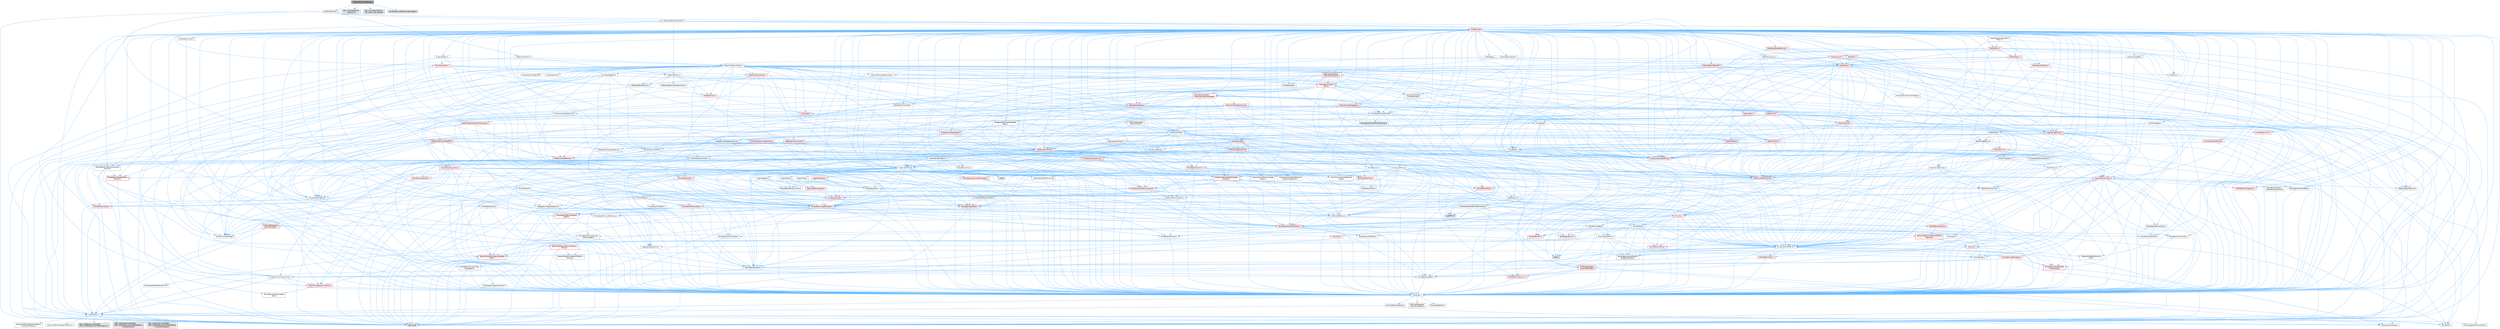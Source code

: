 digraph "EpicRtcSessionObserver.h"
{
 // INTERACTIVE_SVG=YES
 // LATEX_PDF_SIZE
  bgcolor="transparent";
  edge [fontname=Helvetica,fontsize=10,labelfontname=Helvetica,labelfontsize=10];
  node [fontname=Helvetica,fontsize=10,shape=box,height=0.2,width=0.4];
  Node1 [id="Node000001",label="EpicRtcSessionObserver.h",height=0.2,width=0.4,color="gray40", fillcolor="grey60", style="filled", fontcolor="black",tooltip=" "];
  Node1 -> Node2 [id="edge1_Node000001_Node000002",color="steelblue1",style="solid",tooltip=" "];
  Node2 [id="Node000002",label="EpicRtcObserver.h",height=0.2,width=0.4,color="grey40", fillcolor="white", style="filled",URL="$d9/d48/EpicRtcObserver_8h.html",tooltip=" "];
  Node2 -> Node3 [id="edge2_Node000002_Node000003",color="steelblue1",style="solid",tooltip=" "];
  Node3 [id="Node000003",label="Misc/TVariant.h",height=0.2,width=0.4,color="grey40", fillcolor="white", style="filled",URL="$d2/d16/TVariant_8h.html",tooltip=" "];
  Node3 -> Node4 [id="edge3_Node000003_Node000004",color="steelblue1",style="solid",tooltip=" "];
  Node4 [id="Node000004",label="Templates/Requires.h",height=0.2,width=0.4,color="grey40", fillcolor="white", style="filled",URL="$dc/d96/Requires_8h.html",tooltip=" "];
  Node4 -> Node5 [id="edge4_Node000004_Node000005",color="steelblue1",style="solid",tooltip=" "];
  Node5 [id="Node000005",label="Templates/EnableIf.h",height=0.2,width=0.4,color="grey40", fillcolor="white", style="filled",URL="$d7/d60/EnableIf_8h.html",tooltip=" "];
  Node5 -> Node6 [id="edge5_Node000005_Node000006",color="steelblue1",style="solid",tooltip=" "];
  Node6 [id="Node000006",label="CoreTypes.h",height=0.2,width=0.4,color="grey40", fillcolor="white", style="filled",URL="$dc/dec/CoreTypes_8h.html",tooltip=" "];
  Node6 -> Node7 [id="edge6_Node000006_Node000007",color="steelblue1",style="solid",tooltip=" "];
  Node7 [id="Node000007",label="HAL/Platform.h",height=0.2,width=0.4,color="grey40", fillcolor="white", style="filled",URL="$d9/dd0/Platform_8h.html",tooltip=" "];
  Node7 -> Node8 [id="edge7_Node000007_Node000008",color="steelblue1",style="solid",tooltip=" "];
  Node8 [id="Node000008",label="Misc/Build.h",height=0.2,width=0.4,color="grey40", fillcolor="white", style="filled",URL="$d3/dbb/Build_8h.html",tooltip=" "];
  Node7 -> Node9 [id="edge8_Node000007_Node000009",color="steelblue1",style="solid",tooltip=" "];
  Node9 [id="Node000009",label="Misc/LargeWorldCoordinates.h",height=0.2,width=0.4,color="grey40", fillcolor="white", style="filled",URL="$d2/dcb/LargeWorldCoordinates_8h.html",tooltip=" "];
  Node7 -> Node10 [id="edge9_Node000007_Node000010",color="steelblue1",style="solid",tooltip=" "];
  Node10 [id="Node000010",label="type_traits",height=0.2,width=0.4,color="grey60", fillcolor="#E0E0E0", style="filled",tooltip=" "];
  Node7 -> Node11 [id="edge10_Node000007_Node000011",color="steelblue1",style="solid",tooltip=" "];
  Node11 [id="Node000011",label="PreprocessorHelpers.h",height=0.2,width=0.4,color="grey40", fillcolor="white", style="filled",URL="$db/ddb/PreprocessorHelpers_8h.html",tooltip=" "];
  Node7 -> Node12 [id="edge11_Node000007_Node000012",color="steelblue1",style="solid",tooltip=" "];
  Node12 [id="Node000012",label="UBT_COMPILED_PLATFORM\l/UBT_COMPILED_PLATFORMPlatform\lCompilerPreSetup.h",height=0.2,width=0.4,color="grey60", fillcolor="#E0E0E0", style="filled",tooltip=" "];
  Node7 -> Node13 [id="edge12_Node000007_Node000013",color="steelblue1",style="solid",tooltip=" "];
  Node13 [id="Node000013",label="GenericPlatform/GenericPlatform\lCompilerPreSetup.h",height=0.2,width=0.4,color="grey40", fillcolor="white", style="filled",URL="$d9/dc8/GenericPlatformCompilerPreSetup_8h.html",tooltip=" "];
  Node7 -> Node14 [id="edge13_Node000007_Node000014",color="steelblue1",style="solid",tooltip=" "];
  Node14 [id="Node000014",label="GenericPlatform/GenericPlatform.h",height=0.2,width=0.4,color="grey40", fillcolor="white", style="filled",URL="$d6/d84/GenericPlatform_8h.html",tooltip=" "];
  Node7 -> Node15 [id="edge14_Node000007_Node000015",color="steelblue1",style="solid",tooltip=" "];
  Node15 [id="Node000015",label="UBT_COMPILED_PLATFORM\l/UBT_COMPILED_PLATFORMPlatform.h",height=0.2,width=0.4,color="grey60", fillcolor="#E0E0E0", style="filled",tooltip=" "];
  Node7 -> Node16 [id="edge15_Node000007_Node000016",color="steelblue1",style="solid",tooltip=" "];
  Node16 [id="Node000016",label="UBT_COMPILED_PLATFORM\l/UBT_COMPILED_PLATFORMPlatform\lCompilerSetup.h",height=0.2,width=0.4,color="grey60", fillcolor="#E0E0E0", style="filled",tooltip=" "];
  Node6 -> Node17 [id="edge16_Node000006_Node000017",color="steelblue1",style="solid",tooltip=" "];
  Node17 [id="Node000017",label="ProfilingDebugging\l/UMemoryDefines.h",height=0.2,width=0.4,color="grey40", fillcolor="white", style="filled",URL="$d2/da2/UMemoryDefines_8h.html",tooltip=" "];
  Node6 -> Node18 [id="edge17_Node000006_Node000018",color="steelblue1",style="solid",tooltip=" "];
  Node18 [id="Node000018",label="Misc/CoreMiscDefines.h",height=0.2,width=0.4,color="grey40", fillcolor="white", style="filled",URL="$da/d38/CoreMiscDefines_8h.html",tooltip=" "];
  Node18 -> Node7 [id="edge18_Node000018_Node000007",color="steelblue1",style="solid",tooltip=" "];
  Node18 -> Node11 [id="edge19_Node000018_Node000011",color="steelblue1",style="solid",tooltip=" "];
  Node6 -> Node19 [id="edge20_Node000006_Node000019",color="steelblue1",style="solid",tooltip=" "];
  Node19 [id="Node000019",label="Misc/CoreDefines.h",height=0.2,width=0.4,color="grey40", fillcolor="white", style="filled",URL="$d3/dd2/CoreDefines_8h.html",tooltip=" "];
  Node4 -> Node10 [id="edge21_Node000004_Node000010",color="steelblue1",style="solid",tooltip=" "];
  Node3 -> Node20 [id="edge22_Node000003_Node000020",color="steelblue1",style="solid",tooltip=" "];
  Node20 [id="Node000020",label="TVariantMeta.h",height=0.2,width=0.4,color="grey40", fillcolor="white", style="filled",URL="$d0/d34/TVariantMeta_8h.html",tooltip=" "];
  Node20 -> Node21 [id="edge23_Node000020_Node000021",color="steelblue1",style="solid",tooltip=" "];
  Node21 [id="Node000021",label="Templates/MemoryOps.h",height=0.2,width=0.4,color="red", fillcolor="#FFF0F0", style="filled",URL="$db/dea/MemoryOps_8h.html",tooltip=" "];
  Node21 -> Node6 [id="edge24_Node000021_Node000006",color="steelblue1",style="solid",tooltip=" "];
  Node21 -> Node22 [id="edge25_Node000021_Node000022",color="steelblue1",style="solid",tooltip=" "];
  Node22 [id="Node000022",label="HAL/UnrealMemory.h",height=0.2,width=0.4,color="grey40", fillcolor="white", style="filled",URL="$d9/d96/UnrealMemory_8h.html",tooltip=" "];
  Node22 -> Node6 [id="edge26_Node000022_Node000006",color="steelblue1",style="solid",tooltip=" "];
  Node22 -> Node23 [id="edge27_Node000022_Node000023",color="steelblue1",style="solid",tooltip=" "];
  Node23 [id="Node000023",label="GenericPlatform/GenericPlatform\lMemory.h",height=0.2,width=0.4,color="red", fillcolor="#FFF0F0", style="filled",URL="$dd/d22/GenericPlatformMemory_8h.html",tooltip=" "];
  Node23 -> Node24 [id="edge28_Node000023_Node000024",color="steelblue1",style="solid",tooltip=" "];
  Node24 [id="Node000024",label="CoreFwd.h",height=0.2,width=0.4,color="red", fillcolor="#FFF0F0", style="filled",URL="$d1/d1e/CoreFwd_8h.html",tooltip=" "];
  Node24 -> Node6 [id="edge29_Node000024_Node000006",color="steelblue1",style="solid",tooltip=" "];
  Node24 -> Node25 [id="edge30_Node000024_Node000025",color="steelblue1",style="solid",tooltip=" "];
  Node25 [id="Node000025",label="Containers/ContainersFwd.h",height=0.2,width=0.4,color="grey40", fillcolor="white", style="filled",URL="$d4/d0a/ContainersFwd_8h.html",tooltip=" "];
  Node25 -> Node7 [id="edge31_Node000025_Node000007",color="steelblue1",style="solid",tooltip=" "];
  Node25 -> Node6 [id="edge32_Node000025_Node000006",color="steelblue1",style="solid",tooltip=" "];
  Node25 -> Node26 [id="edge33_Node000025_Node000026",color="steelblue1",style="solid",tooltip=" "];
  Node26 [id="Node000026",label="Traits/IsContiguousContainer.h",height=0.2,width=0.4,color="red", fillcolor="#FFF0F0", style="filled",URL="$d5/d3c/IsContiguousContainer_8h.html",tooltip=" "];
  Node26 -> Node6 [id="edge34_Node000026_Node000006",color="steelblue1",style="solid",tooltip=" "];
  Node26 -> Node27 [id="edge35_Node000026_Node000027",color="steelblue1",style="solid",tooltip=" "];
  Node27 [id="Node000027",label="Misc/StaticAssertComplete\lType.h",height=0.2,width=0.4,color="grey40", fillcolor="white", style="filled",URL="$d5/d4e/StaticAssertCompleteType_8h.html",tooltip=" "];
  Node24 -> Node30 [id="edge36_Node000024_Node000030",color="steelblue1",style="solid",tooltip=" "];
  Node30 [id="Node000030",label="UObject/UObjectHierarchy\lFwd.h",height=0.2,width=0.4,color="grey40", fillcolor="white", style="filled",URL="$d3/d13/UObjectHierarchyFwd_8h.html",tooltip=" "];
  Node23 -> Node6 [id="edge37_Node000023_Node000006",color="steelblue1",style="solid",tooltip=" "];
  Node23 -> Node31 [id="edge38_Node000023_Node000031",color="steelblue1",style="solid",tooltip=" "];
  Node31 [id="Node000031",label="HAL/PlatformString.h",height=0.2,width=0.4,color="red", fillcolor="#FFF0F0", style="filled",URL="$db/db5/PlatformString_8h.html",tooltip=" "];
  Node31 -> Node6 [id="edge39_Node000031_Node000006",color="steelblue1",style="solid",tooltip=" "];
  Node22 -> Node35 [id="edge40_Node000022_Node000035",color="steelblue1",style="solid",tooltip=" "];
  Node35 [id="Node000035",label="HAL/MemoryBase.h",height=0.2,width=0.4,color="grey40", fillcolor="white", style="filled",URL="$d6/d9f/MemoryBase_8h.html",tooltip=" "];
  Node35 -> Node6 [id="edge41_Node000035_Node000006",color="steelblue1",style="solid",tooltip=" "];
  Node35 -> Node36 [id="edge42_Node000035_Node000036",color="steelblue1",style="solid",tooltip=" "];
  Node36 [id="Node000036",label="HAL/PlatformAtomics.h",height=0.2,width=0.4,color="red", fillcolor="#FFF0F0", style="filled",URL="$d3/d36/PlatformAtomics_8h.html",tooltip=" "];
  Node36 -> Node6 [id="edge43_Node000036_Node000006",color="steelblue1",style="solid",tooltip=" "];
  Node35 -> Node39 [id="edge44_Node000035_Node000039",color="steelblue1",style="solid",tooltip=" "];
  Node39 [id="Node000039",label="HAL/PlatformCrt.h",height=0.2,width=0.4,color="red", fillcolor="#FFF0F0", style="filled",URL="$d8/d75/PlatformCrt_8h.html",tooltip=" "];
  Node35 -> Node47 [id="edge45_Node000035_Node000047",color="steelblue1",style="solid",tooltip=" "];
  Node47 [id="Node000047",label="Misc/Exec.h",height=0.2,width=0.4,color="grey40", fillcolor="white", style="filled",URL="$de/ddb/Exec_8h.html",tooltip=" "];
  Node47 -> Node6 [id="edge46_Node000047_Node000006",color="steelblue1",style="solid",tooltip=" "];
  Node47 -> Node48 [id="edge47_Node000047_Node000048",color="steelblue1",style="solid",tooltip=" "];
  Node48 [id="Node000048",label="Misc/AssertionMacros.h",height=0.2,width=0.4,color="grey40", fillcolor="white", style="filled",URL="$d0/dfa/AssertionMacros_8h.html",tooltip=" "];
  Node48 -> Node6 [id="edge48_Node000048_Node000006",color="steelblue1",style="solid",tooltip=" "];
  Node48 -> Node7 [id="edge49_Node000048_Node000007",color="steelblue1",style="solid",tooltip=" "];
  Node48 -> Node49 [id="edge50_Node000048_Node000049",color="steelblue1",style="solid",tooltip=" "];
  Node49 [id="Node000049",label="HAL/PlatformMisc.h",height=0.2,width=0.4,color="red", fillcolor="#FFF0F0", style="filled",URL="$d0/df5/PlatformMisc_8h.html",tooltip=" "];
  Node49 -> Node6 [id="edge51_Node000049_Node000006",color="steelblue1",style="solid",tooltip=" "];
  Node49 -> Node60 [id="edge52_Node000049_Node000060",color="steelblue1",style="solid",tooltip=" "];
  Node60 [id="Node000060",label="ProfilingDebugging\l/CpuProfilerTrace.h",height=0.2,width=0.4,color="red", fillcolor="#FFF0F0", style="filled",URL="$da/dcb/CpuProfilerTrace_8h.html",tooltip=" "];
  Node60 -> Node6 [id="edge53_Node000060_Node000006",color="steelblue1",style="solid",tooltip=" "];
  Node60 -> Node25 [id="edge54_Node000060_Node000025",color="steelblue1",style="solid",tooltip=" "];
  Node60 -> Node36 [id="edge55_Node000060_Node000036",color="steelblue1",style="solid",tooltip=" "];
  Node60 -> Node11 [id="edge56_Node000060_Node000011",color="steelblue1",style="solid",tooltip=" "];
  Node60 -> Node8 [id="edge57_Node000060_Node000008",color="steelblue1",style="solid",tooltip=" "];
  Node48 -> Node11 [id="edge58_Node000048_Node000011",color="steelblue1",style="solid",tooltip=" "];
  Node48 -> Node5 [id="edge59_Node000048_Node000005",color="steelblue1",style="solid",tooltip=" "];
  Node48 -> Node65 [id="edge60_Node000048_Node000065",color="steelblue1",style="solid",tooltip=" "];
  Node65 [id="Node000065",label="Templates/IsArrayOrRefOf\lTypeByPredicate.h",height=0.2,width=0.4,color="grey40", fillcolor="white", style="filled",URL="$d6/da1/IsArrayOrRefOfTypeByPredicate_8h.html",tooltip=" "];
  Node65 -> Node6 [id="edge61_Node000065_Node000006",color="steelblue1",style="solid",tooltip=" "];
  Node48 -> Node66 [id="edge62_Node000048_Node000066",color="steelblue1",style="solid",tooltip=" "];
  Node66 [id="Node000066",label="Templates/IsValidVariadic\lFunctionArg.h",height=0.2,width=0.4,color="red", fillcolor="#FFF0F0", style="filled",URL="$d0/dc8/IsValidVariadicFunctionArg_8h.html",tooltip=" "];
  Node66 -> Node6 [id="edge63_Node000066_Node000006",color="steelblue1",style="solid",tooltip=" "];
  Node66 -> Node10 [id="edge64_Node000066_Node000010",color="steelblue1",style="solid",tooltip=" "];
  Node48 -> Node68 [id="edge65_Node000048_Node000068",color="steelblue1",style="solid",tooltip=" "];
  Node68 [id="Node000068",label="Traits/IsCharEncodingCompatible\lWith.h",height=0.2,width=0.4,color="red", fillcolor="#FFF0F0", style="filled",URL="$df/dd1/IsCharEncodingCompatibleWith_8h.html",tooltip=" "];
  Node68 -> Node10 [id="edge66_Node000068_Node000010",color="steelblue1",style="solid",tooltip=" "];
  Node48 -> Node70 [id="edge67_Node000048_Node000070",color="steelblue1",style="solid",tooltip=" "];
  Node70 [id="Node000070",label="Misc/VarArgs.h",height=0.2,width=0.4,color="grey40", fillcolor="white", style="filled",URL="$d5/d6f/VarArgs_8h.html",tooltip=" "];
  Node70 -> Node6 [id="edge68_Node000070_Node000006",color="steelblue1",style="solid",tooltip=" "];
  Node48 -> Node71 [id="edge69_Node000048_Node000071",color="steelblue1",style="solid",tooltip=" "];
  Node71 [id="Node000071",label="String/FormatStringSan.h",height=0.2,width=0.4,color="red", fillcolor="#FFF0F0", style="filled",URL="$d3/d8b/FormatStringSan_8h.html",tooltip=" "];
  Node71 -> Node10 [id="edge70_Node000071_Node000010",color="steelblue1",style="solid",tooltip=" "];
  Node71 -> Node6 [id="edge71_Node000071_Node000006",color="steelblue1",style="solid",tooltip=" "];
  Node71 -> Node4 [id="edge72_Node000071_Node000004",color="steelblue1",style="solid",tooltip=" "];
  Node71 -> Node66 [id="edge73_Node000071_Node000066",color="steelblue1",style="solid",tooltip=" "];
  Node71 -> Node25 [id="edge74_Node000071_Node000025",color="steelblue1",style="solid",tooltip=" "];
  Node48 -> Node76 [id="edge75_Node000048_Node000076",color="steelblue1",style="solid",tooltip=" "];
  Node76 [id="Node000076",label="atomic",height=0.2,width=0.4,color="grey60", fillcolor="#E0E0E0", style="filled",tooltip=" "];
  Node35 -> Node77 [id="edge76_Node000035_Node000077",color="steelblue1",style="solid",tooltip=" "];
  Node77 [id="Node000077",label="Misc/OutputDevice.h",height=0.2,width=0.4,color="grey40", fillcolor="white", style="filled",URL="$d7/d32/OutputDevice_8h.html",tooltip=" "];
  Node77 -> Node24 [id="edge77_Node000077_Node000024",color="steelblue1",style="solid",tooltip=" "];
  Node77 -> Node6 [id="edge78_Node000077_Node000006",color="steelblue1",style="solid",tooltip=" "];
  Node77 -> Node78 [id="edge79_Node000077_Node000078",color="steelblue1",style="solid",tooltip=" "];
  Node78 [id="Node000078",label="Logging/LogVerbosity.h",height=0.2,width=0.4,color="grey40", fillcolor="white", style="filled",URL="$d2/d8f/LogVerbosity_8h.html",tooltip=" "];
  Node78 -> Node6 [id="edge80_Node000078_Node000006",color="steelblue1",style="solid",tooltip=" "];
  Node77 -> Node70 [id="edge81_Node000077_Node000070",color="steelblue1",style="solid",tooltip=" "];
  Node77 -> Node65 [id="edge82_Node000077_Node000065",color="steelblue1",style="solid",tooltip=" "];
  Node77 -> Node66 [id="edge83_Node000077_Node000066",color="steelblue1",style="solid",tooltip=" "];
  Node77 -> Node68 [id="edge84_Node000077_Node000068",color="steelblue1",style="solid",tooltip=" "];
  Node35 -> Node79 [id="edge85_Node000035_Node000079",color="steelblue1",style="solid",tooltip=" "];
  Node79 [id="Node000079",label="Templates/Atomic.h",height=0.2,width=0.4,color="red", fillcolor="#FFF0F0", style="filled",URL="$d3/d91/Atomic_8h.html",tooltip=" "];
  Node79 -> Node76 [id="edge86_Node000079_Node000076",color="steelblue1",style="solid",tooltip=" "];
  Node22 -> Node88 [id="edge87_Node000022_Node000088",color="steelblue1",style="solid",tooltip=" "];
  Node88 [id="Node000088",label="HAL/PlatformMemory.h",height=0.2,width=0.4,color="red", fillcolor="#FFF0F0", style="filled",URL="$de/d68/PlatformMemory_8h.html",tooltip=" "];
  Node88 -> Node6 [id="edge88_Node000088_Node000006",color="steelblue1",style="solid",tooltip=" "];
  Node88 -> Node23 [id="edge89_Node000088_Node000023",color="steelblue1",style="solid",tooltip=" "];
  Node22 -> Node90 [id="edge90_Node000022_Node000090",color="steelblue1",style="solid",tooltip=" "];
  Node90 [id="Node000090",label="ProfilingDebugging\l/MemoryTrace.h",height=0.2,width=0.4,color="red", fillcolor="#FFF0F0", style="filled",URL="$da/dd7/MemoryTrace_8h.html",tooltip=" "];
  Node90 -> Node7 [id="edge91_Node000090_Node000007",color="steelblue1",style="solid",tooltip=" "];
  Node90 -> Node56 [id="edge92_Node000090_Node000056",color="steelblue1",style="solid",tooltip=" "];
  Node56 [id="Node000056",label="Misc/EnumClassFlags.h",height=0.2,width=0.4,color="grey40", fillcolor="white", style="filled",URL="$d8/de7/EnumClassFlags_8h.html",tooltip=" "];
  Node22 -> Node91 [id="edge93_Node000022_Node000091",color="steelblue1",style="solid",tooltip=" "];
  Node91 [id="Node000091",label="Templates/IsPointer.h",height=0.2,width=0.4,color="grey40", fillcolor="white", style="filled",URL="$d7/d05/IsPointer_8h.html",tooltip=" "];
  Node91 -> Node6 [id="edge94_Node000091_Node000006",color="steelblue1",style="solid",tooltip=" "];
  Node21 -> Node86 [id="edge95_Node000021_Node000086",color="steelblue1",style="solid",tooltip=" "];
  Node86 [id="Node000086",label="Templates/IsTriviallyCopy\lAssignable.h",height=0.2,width=0.4,color="grey40", fillcolor="white", style="filled",URL="$d2/df2/IsTriviallyCopyAssignable_8h.html",tooltip=" "];
  Node86 -> Node6 [id="edge96_Node000086_Node000006",color="steelblue1",style="solid",tooltip=" "];
  Node86 -> Node10 [id="edge97_Node000086_Node000010",color="steelblue1",style="solid",tooltip=" "];
  Node21 -> Node85 [id="edge98_Node000021_Node000085",color="steelblue1",style="solid",tooltip=" "];
  Node85 [id="Node000085",label="Templates/IsTriviallyCopy\lConstructible.h",height=0.2,width=0.4,color="grey40", fillcolor="white", style="filled",URL="$d3/d78/IsTriviallyCopyConstructible_8h.html",tooltip=" "];
  Node85 -> Node6 [id="edge99_Node000085_Node000006",color="steelblue1",style="solid",tooltip=" "];
  Node85 -> Node10 [id="edge100_Node000085_Node000010",color="steelblue1",style="solid",tooltip=" "];
  Node21 -> Node4 [id="edge101_Node000021_Node000004",color="steelblue1",style="solid",tooltip=" "];
  Node21 -> Node92 [id="edge102_Node000021_Node000092",color="steelblue1",style="solid",tooltip=" "];
  Node92 [id="Node000092",label="Templates/UnrealTypeTraits.h",height=0.2,width=0.4,color="red", fillcolor="#FFF0F0", style="filled",URL="$d2/d2d/UnrealTypeTraits_8h.html",tooltip=" "];
  Node92 -> Node6 [id="edge103_Node000092_Node000006",color="steelblue1",style="solid",tooltip=" "];
  Node92 -> Node91 [id="edge104_Node000092_Node000091",color="steelblue1",style="solid",tooltip=" "];
  Node92 -> Node48 [id="edge105_Node000092_Node000048",color="steelblue1",style="solid",tooltip=" "];
  Node92 -> Node84 [id="edge106_Node000092_Node000084",color="steelblue1",style="solid",tooltip=" "];
  Node84 [id="Node000084",label="Templates/AndOrNot.h",height=0.2,width=0.4,color="grey40", fillcolor="white", style="filled",URL="$db/d0a/AndOrNot_8h.html",tooltip=" "];
  Node84 -> Node6 [id="edge107_Node000084_Node000006",color="steelblue1",style="solid",tooltip=" "];
  Node92 -> Node5 [id="edge108_Node000092_Node000005",color="steelblue1",style="solid",tooltip=" "];
  Node92 -> Node93 [id="edge109_Node000092_Node000093",color="steelblue1",style="solid",tooltip=" "];
  Node93 [id="Node000093",label="Templates/IsArithmetic.h",height=0.2,width=0.4,color="grey40", fillcolor="white", style="filled",URL="$d2/d5d/IsArithmetic_8h.html",tooltip=" "];
  Node93 -> Node6 [id="edge110_Node000093_Node000006",color="steelblue1",style="solid",tooltip=" "];
  Node92 -> Node95 [id="edge111_Node000092_Node000095",color="steelblue1",style="solid",tooltip=" "];
  Node95 [id="Node000095",label="Templates/IsPODType.h",height=0.2,width=0.4,color="grey40", fillcolor="white", style="filled",URL="$d7/db1/IsPODType_8h.html",tooltip=" "];
  Node95 -> Node6 [id="edge112_Node000095_Node000006",color="steelblue1",style="solid",tooltip=" "];
  Node92 -> Node96 [id="edge113_Node000092_Node000096",color="steelblue1",style="solid",tooltip=" "];
  Node96 [id="Node000096",label="Templates/IsUECoreType.h",height=0.2,width=0.4,color="grey40", fillcolor="white", style="filled",URL="$d1/db8/IsUECoreType_8h.html",tooltip=" "];
  Node96 -> Node6 [id="edge114_Node000096_Node000006",color="steelblue1",style="solid",tooltip=" "];
  Node96 -> Node10 [id="edge115_Node000096_Node000010",color="steelblue1",style="solid",tooltip=" "];
  Node92 -> Node85 [id="edge116_Node000092_Node000085",color="steelblue1",style="solid",tooltip=" "];
  Node21 -> Node10 [id="edge117_Node000021_Node000010",color="steelblue1",style="solid",tooltip=" "];
  Node20 -> Node98 [id="edge118_Node000020_Node000098",color="steelblue1",style="solid",tooltip=" "];
  Node98 [id="Node000098",label="Templates/TypeCompatible\lBytes.h",height=0.2,width=0.4,color="red", fillcolor="#FFF0F0", style="filled",URL="$df/d0a/TypeCompatibleBytes_8h.html",tooltip=" "];
  Node98 -> Node6 [id="edge119_Node000098_Node000006",color="steelblue1",style="solid",tooltip=" "];
  Node98 -> Node10 [id="edge120_Node000098_Node000010",color="steelblue1",style="solid",tooltip=" "];
  Node20 -> Node99 [id="edge121_Node000020_Node000099",color="steelblue1",style="solid",tooltip=" "];
  Node99 [id="Node000099",label="Templates/UnrealTemplate.h",height=0.2,width=0.4,color="red", fillcolor="#FFF0F0", style="filled",URL="$d4/d24/UnrealTemplate_8h.html",tooltip=" "];
  Node99 -> Node6 [id="edge122_Node000099_Node000006",color="steelblue1",style="solid",tooltip=" "];
  Node99 -> Node91 [id="edge123_Node000099_Node000091",color="steelblue1",style="solid",tooltip=" "];
  Node99 -> Node22 [id="edge124_Node000099_Node000022",color="steelblue1",style="solid",tooltip=" "];
  Node99 -> Node92 [id="edge125_Node000099_Node000092",color="steelblue1",style="solid",tooltip=" "];
  Node99 -> Node102 [id="edge126_Node000099_Node000102",color="steelblue1",style="solid",tooltip=" "];
  Node102 [id="Node000102",label="Templates/RemoveReference.h",height=0.2,width=0.4,color="grey40", fillcolor="white", style="filled",URL="$da/dbe/RemoveReference_8h.html",tooltip=" "];
  Node102 -> Node6 [id="edge127_Node000102_Node000006",color="steelblue1",style="solid",tooltip=" "];
  Node99 -> Node4 [id="edge128_Node000099_Node000004",color="steelblue1",style="solid",tooltip=" "];
  Node99 -> Node98 [id="edge129_Node000099_Node000098",color="steelblue1",style="solid",tooltip=" "];
  Node99 -> Node26 [id="edge130_Node000099_Node000026",color="steelblue1",style="solid",tooltip=" "];
  Node99 -> Node10 [id="edge131_Node000099_Node000010",color="steelblue1",style="solid",tooltip=" "];
  Node20 -> Node92 [id="edge132_Node000020_Node000092",color="steelblue1",style="solid",tooltip=" "];
  Node20 -> Node103 [id="edge133_Node000020_Node000103",color="steelblue1",style="solid",tooltip=" "];
  Node103 [id="Node000103",label="Delegates/IntegerSequence.h",height=0.2,width=0.4,color="grey40", fillcolor="white", style="filled",URL="$d2/dcc/IntegerSequence_8h.html",tooltip=" "];
  Node103 -> Node6 [id="edge134_Node000103_Node000006",color="steelblue1",style="solid",tooltip=" "];
  Node20 -> Node104 [id="edge135_Node000020_Node000104",color="steelblue1",style="solid",tooltip=" "];
  Node104 [id="Node000104",label="Concepts/Insertable.h",height=0.2,width=0.4,color="grey40", fillcolor="white", style="filled",URL="$d8/d3b/Insertable_8h.html",tooltip=" "];
  Node20 -> Node48 [id="edge136_Node000020_Node000048",color="steelblue1",style="solid",tooltip=" "];
  Node3 -> Node10 [id="edge137_Node000003_Node000010",color="steelblue1",style="solid",tooltip=" "];
  Node2 -> Node105 [id="edge138_Node000002_Node000105",color="steelblue1",style="solid",tooltip=" "];
  Node105 [id="Node000105",label="Templates/SharedPointer.h",height=0.2,width=0.4,color="grey40", fillcolor="white", style="filled",URL="$d2/d17/SharedPointer_8h.html",tooltip=" "];
  Node105 -> Node6 [id="edge139_Node000105_Node000006",color="steelblue1",style="solid",tooltip=" "];
  Node105 -> Node106 [id="edge140_Node000105_Node000106",color="steelblue1",style="solid",tooltip=" "];
  Node106 [id="Node000106",label="Misc/IntrusiveUnsetOptional\lState.h",height=0.2,width=0.4,color="grey40", fillcolor="white", style="filled",URL="$d2/d0a/IntrusiveUnsetOptionalState_8h.html",tooltip=" "];
  Node106 -> Node107 [id="edge141_Node000106_Node000107",color="steelblue1",style="solid",tooltip=" "];
  Node107 [id="Node000107",label="Misc/OptionalFwd.h",height=0.2,width=0.4,color="grey40", fillcolor="white", style="filled",URL="$dc/d50/OptionalFwd_8h.html",tooltip=" "];
  Node105 -> Node108 [id="edge142_Node000105_Node000108",color="steelblue1",style="solid",tooltip=" "];
  Node108 [id="Node000108",label="Templates/PointerIsConvertible\lFromTo.h",height=0.2,width=0.4,color="grey40", fillcolor="white", style="filled",URL="$d6/d65/PointerIsConvertibleFromTo_8h.html",tooltip=" "];
  Node108 -> Node6 [id="edge143_Node000108_Node000006",color="steelblue1",style="solid",tooltip=" "];
  Node108 -> Node27 [id="edge144_Node000108_Node000027",color="steelblue1",style="solid",tooltip=" "];
  Node108 -> Node109 [id="edge145_Node000108_Node000109",color="steelblue1",style="solid",tooltip=" "];
  Node109 [id="Node000109",label="Templates/LosesQualifiers\lFromTo.h",height=0.2,width=0.4,color="red", fillcolor="#FFF0F0", style="filled",URL="$d2/db3/LosesQualifiersFromTo_8h.html",tooltip=" "];
  Node109 -> Node10 [id="edge146_Node000109_Node000010",color="steelblue1",style="solid",tooltip=" "];
  Node108 -> Node10 [id="edge147_Node000108_Node000010",color="steelblue1",style="solid",tooltip=" "];
  Node105 -> Node48 [id="edge148_Node000105_Node000048",color="steelblue1",style="solid",tooltip=" "];
  Node105 -> Node22 [id="edge149_Node000105_Node000022",color="steelblue1",style="solid",tooltip=" "];
  Node105 -> Node110 [id="edge150_Node000105_Node000110",color="steelblue1",style="solid",tooltip=" "];
  Node110 [id="Node000110",label="Containers/Array.h",height=0.2,width=0.4,color="grey40", fillcolor="white", style="filled",URL="$df/dd0/Array_8h.html",tooltip=" "];
  Node110 -> Node6 [id="edge151_Node000110_Node000006",color="steelblue1",style="solid",tooltip=" "];
  Node110 -> Node48 [id="edge152_Node000110_Node000048",color="steelblue1",style="solid",tooltip=" "];
  Node110 -> Node106 [id="edge153_Node000110_Node000106",color="steelblue1",style="solid",tooltip=" "];
  Node110 -> Node111 [id="edge154_Node000110_Node000111",color="steelblue1",style="solid",tooltip=" "];
  Node111 [id="Node000111",label="Misc/ReverseIterate.h",height=0.2,width=0.4,color="red", fillcolor="#FFF0F0", style="filled",URL="$db/de3/ReverseIterate_8h.html",tooltip=" "];
  Node111 -> Node7 [id="edge155_Node000111_Node000007",color="steelblue1",style="solid",tooltip=" "];
  Node110 -> Node22 [id="edge156_Node000110_Node000022",color="steelblue1",style="solid",tooltip=" "];
  Node110 -> Node92 [id="edge157_Node000110_Node000092",color="steelblue1",style="solid",tooltip=" "];
  Node110 -> Node99 [id="edge158_Node000110_Node000099",color="steelblue1",style="solid",tooltip=" "];
  Node110 -> Node113 [id="edge159_Node000110_Node000113",color="steelblue1",style="solid",tooltip=" "];
  Node113 [id="Node000113",label="Containers/AllowShrinking.h",height=0.2,width=0.4,color="grey40", fillcolor="white", style="filled",URL="$d7/d1a/AllowShrinking_8h.html",tooltip=" "];
  Node113 -> Node6 [id="edge160_Node000113_Node000006",color="steelblue1",style="solid",tooltip=" "];
  Node110 -> Node114 [id="edge161_Node000110_Node000114",color="steelblue1",style="solid",tooltip=" "];
  Node114 [id="Node000114",label="Containers/ContainerAllocation\lPolicies.h",height=0.2,width=0.4,color="red", fillcolor="#FFF0F0", style="filled",URL="$d7/dff/ContainerAllocationPolicies_8h.html",tooltip=" "];
  Node114 -> Node6 [id="edge162_Node000114_Node000006",color="steelblue1",style="solid",tooltip=" "];
  Node114 -> Node114 [id="edge163_Node000114_Node000114",color="steelblue1",style="solid",tooltip=" "];
  Node114 -> Node116 [id="edge164_Node000114_Node000116",color="steelblue1",style="solid",tooltip=" "];
  Node116 [id="Node000116",label="HAL/PlatformMath.h",height=0.2,width=0.4,color="red", fillcolor="#FFF0F0", style="filled",URL="$dc/d53/PlatformMath_8h.html",tooltip=" "];
  Node116 -> Node6 [id="edge165_Node000116_Node000006",color="steelblue1",style="solid",tooltip=" "];
  Node114 -> Node22 [id="edge166_Node000114_Node000022",color="steelblue1",style="solid",tooltip=" "];
  Node114 -> Node54 [id="edge167_Node000114_Node000054",color="steelblue1",style="solid",tooltip=" "];
  Node54 [id="Node000054",label="Math/NumericLimits.h",height=0.2,width=0.4,color="grey40", fillcolor="white", style="filled",URL="$df/d1b/NumericLimits_8h.html",tooltip=" "];
  Node54 -> Node6 [id="edge168_Node000054_Node000006",color="steelblue1",style="solid",tooltip=" "];
  Node114 -> Node48 [id="edge169_Node000114_Node000048",color="steelblue1",style="solid",tooltip=" "];
  Node114 -> Node21 [id="edge170_Node000114_Node000021",color="steelblue1",style="solid",tooltip=" "];
  Node114 -> Node98 [id="edge171_Node000114_Node000098",color="steelblue1",style="solid",tooltip=" "];
  Node114 -> Node10 [id="edge172_Node000114_Node000010",color="steelblue1",style="solid",tooltip=" "];
  Node110 -> Node125 [id="edge173_Node000110_Node000125",color="steelblue1",style="solid",tooltip=" "];
  Node125 [id="Node000125",label="Containers/ContainerElement\lTypeCompatibility.h",height=0.2,width=0.4,color="grey40", fillcolor="white", style="filled",URL="$df/ddf/ContainerElementTypeCompatibility_8h.html",tooltip=" "];
  Node125 -> Node6 [id="edge174_Node000125_Node000006",color="steelblue1",style="solid",tooltip=" "];
  Node125 -> Node92 [id="edge175_Node000125_Node000092",color="steelblue1",style="solid",tooltip=" "];
  Node110 -> Node126 [id="edge176_Node000110_Node000126",color="steelblue1",style="solid",tooltip=" "];
  Node126 [id="Node000126",label="Serialization/Archive.h",height=0.2,width=0.4,color="red", fillcolor="#FFF0F0", style="filled",URL="$d7/d3b/Archive_8h.html",tooltip=" "];
  Node126 -> Node24 [id="edge177_Node000126_Node000024",color="steelblue1",style="solid",tooltip=" "];
  Node126 -> Node6 [id="edge178_Node000126_Node000006",color="steelblue1",style="solid",tooltip=" "];
  Node126 -> Node127 [id="edge179_Node000126_Node000127",color="steelblue1",style="solid",tooltip=" "];
  Node127 [id="Node000127",label="HAL/PlatformProperties.h",height=0.2,width=0.4,color="red", fillcolor="#FFF0F0", style="filled",URL="$d9/db0/PlatformProperties_8h.html",tooltip=" "];
  Node127 -> Node6 [id="edge180_Node000127_Node000006",color="steelblue1",style="solid",tooltip=" "];
  Node126 -> Node130 [id="edge181_Node000126_Node000130",color="steelblue1",style="solid",tooltip=" "];
  Node130 [id="Node000130",label="Internationalization\l/TextNamespaceFwd.h",height=0.2,width=0.4,color="grey40", fillcolor="white", style="filled",URL="$d8/d97/TextNamespaceFwd_8h.html",tooltip=" "];
  Node130 -> Node6 [id="edge182_Node000130_Node000006",color="steelblue1",style="solid",tooltip=" "];
  Node126 -> Node48 [id="edge183_Node000126_Node000048",color="steelblue1",style="solid",tooltip=" "];
  Node126 -> Node8 [id="edge184_Node000126_Node000008",color="steelblue1",style="solid",tooltip=" "];
  Node126 -> Node131 [id="edge185_Node000126_Node000131",color="steelblue1",style="solid",tooltip=" "];
  Node131 [id="Node000131",label="Misc/EngineVersionBase.h",height=0.2,width=0.4,color="grey40", fillcolor="white", style="filled",URL="$d5/d2b/EngineVersionBase_8h.html",tooltip=" "];
  Node131 -> Node6 [id="edge186_Node000131_Node000006",color="steelblue1",style="solid",tooltip=" "];
  Node126 -> Node70 [id="edge187_Node000126_Node000070",color="steelblue1",style="solid",tooltip=" "];
  Node126 -> Node5 [id="edge188_Node000126_Node000005",color="steelblue1",style="solid",tooltip=" "];
  Node126 -> Node65 [id="edge189_Node000126_Node000065",color="steelblue1",style="solid",tooltip=" "];
  Node126 -> Node134 [id="edge190_Node000126_Node000134",color="steelblue1",style="solid",tooltip=" "];
  Node134 [id="Node000134",label="Templates/IsEnumClass.h",height=0.2,width=0.4,color="grey40", fillcolor="white", style="filled",URL="$d7/d15/IsEnumClass_8h.html",tooltip=" "];
  Node134 -> Node6 [id="edge191_Node000134_Node000006",color="steelblue1",style="solid",tooltip=" "];
  Node134 -> Node84 [id="edge192_Node000134_Node000084",color="steelblue1",style="solid",tooltip=" "];
  Node126 -> Node66 [id="edge193_Node000126_Node000066",color="steelblue1",style="solid",tooltip=" "];
  Node126 -> Node99 [id="edge194_Node000126_Node000099",color="steelblue1",style="solid",tooltip=" "];
  Node126 -> Node68 [id="edge195_Node000126_Node000068",color="steelblue1",style="solid",tooltip=" "];
  Node126 -> Node135 [id="edge196_Node000126_Node000135",color="steelblue1",style="solid",tooltip=" "];
  Node135 [id="Node000135",label="UObject/ObjectVersion.h",height=0.2,width=0.4,color="grey40", fillcolor="white", style="filled",URL="$da/d63/ObjectVersion_8h.html",tooltip=" "];
  Node135 -> Node6 [id="edge197_Node000135_Node000006",color="steelblue1",style="solid",tooltip=" "];
  Node110 -> Node136 [id="edge198_Node000110_Node000136",color="steelblue1",style="solid",tooltip=" "];
  Node136 [id="Node000136",label="Serialization/MemoryImage\lWriter.h",height=0.2,width=0.4,color="grey40", fillcolor="white", style="filled",URL="$d0/d08/MemoryImageWriter_8h.html",tooltip=" "];
  Node136 -> Node6 [id="edge199_Node000136_Node000006",color="steelblue1",style="solid",tooltip=" "];
  Node136 -> Node137 [id="edge200_Node000136_Node000137",color="steelblue1",style="solid",tooltip=" "];
  Node137 [id="Node000137",label="Serialization/MemoryLayout.h",height=0.2,width=0.4,color="red", fillcolor="#FFF0F0", style="filled",URL="$d7/d66/MemoryLayout_8h.html",tooltip=" "];
  Node137 -> Node140 [id="edge201_Node000137_Node000140",color="steelblue1",style="solid",tooltip=" "];
  Node140 [id="Node000140",label="Containers/EnumAsByte.h",height=0.2,width=0.4,color="grey40", fillcolor="white", style="filled",URL="$d6/d9a/EnumAsByte_8h.html",tooltip=" "];
  Node140 -> Node6 [id="edge202_Node000140_Node000006",color="steelblue1",style="solid",tooltip=" "];
  Node140 -> Node95 [id="edge203_Node000140_Node000095",color="steelblue1",style="solid",tooltip=" "];
  Node140 -> Node141 [id="edge204_Node000140_Node000141",color="steelblue1",style="solid",tooltip=" "];
  Node141 [id="Node000141",label="Templates/TypeHash.h",height=0.2,width=0.4,color="red", fillcolor="#FFF0F0", style="filled",URL="$d1/d62/TypeHash_8h.html",tooltip=" "];
  Node141 -> Node6 [id="edge205_Node000141_Node000006",color="steelblue1",style="solid",tooltip=" "];
  Node141 -> Node4 [id="edge206_Node000141_Node000004",color="steelblue1",style="solid",tooltip=" "];
  Node141 -> Node142 [id="edge207_Node000141_Node000142",color="steelblue1",style="solid",tooltip=" "];
  Node142 [id="Node000142",label="Misc/Crc.h",height=0.2,width=0.4,color="red", fillcolor="#FFF0F0", style="filled",URL="$d4/dd2/Crc_8h.html",tooltip=" "];
  Node142 -> Node6 [id="edge208_Node000142_Node000006",color="steelblue1",style="solid",tooltip=" "];
  Node142 -> Node31 [id="edge209_Node000142_Node000031",color="steelblue1",style="solid",tooltip=" "];
  Node142 -> Node48 [id="edge210_Node000142_Node000048",color="steelblue1",style="solid",tooltip=" "];
  Node142 -> Node143 [id="edge211_Node000142_Node000143",color="steelblue1",style="solid",tooltip=" "];
  Node143 [id="Node000143",label="Misc/CString.h",height=0.2,width=0.4,color="grey40", fillcolor="white", style="filled",URL="$d2/d49/CString_8h.html",tooltip=" "];
  Node143 -> Node6 [id="edge212_Node000143_Node000006",color="steelblue1",style="solid",tooltip=" "];
  Node143 -> Node39 [id="edge213_Node000143_Node000039",color="steelblue1",style="solid",tooltip=" "];
  Node143 -> Node31 [id="edge214_Node000143_Node000031",color="steelblue1",style="solid",tooltip=" "];
  Node143 -> Node48 [id="edge215_Node000143_Node000048",color="steelblue1",style="solid",tooltip=" "];
  Node143 -> Node144 [id="edge216_Node000143_Node000144",color="steelblue1",style="solid",tooltip=" "];
  Node144 [id="Node000144",label="Misc/Char.h",height=0.2,width=0.4,color="red", fillcolor="#FFF0F0", style="filled",URL="$d0/d58/Char_8h.html",tooltip=" "];
  Node144 -> Node6 [id="edge217_Node000144_Node000006",color="steelblue1",style="solid",tooltip=" "];
  Node144 -> Node10 [id="edge218_Node000144_Node000010",color="steelblue1",style="solid",tooltip=" "];
  Node143 -> Node70 [id="edge219_Node000143_Node000070",color="steelblue1",style="solid",tooltip=" "];
  Node143 -> Node65 [id="edge220_Node000143_Node000065",color="steelblue1",style="solid",tooltip=" "];
  Node143 -> Node66 [id="edge221_Node000143_Node000066",color="steelblue1",style="solid",tooltip=" "];
  Node143 -> Node68 [id="edge222_Node000143_Node000068",color="steelblue1",style="solid",tooltip=" "];
  Node142 -> Node144 [id="edge223_Node000142_Node000144",color="steelblue1",style="solid",tooltip=" "];
  Node142 -> Node92 [id="edge224_Node000142_Node000092",color="steelblue1",style="solid",tooltip=" "];
  Node141 -> Node10 [id="edge225_Node000141_Node000010",color="steelblue1",style="solid",tooltip=" "];
  Node137 -> Node51 [id="edge226_Node000137_Node000051",color="steelblue1",style="solid",tooltip=" "];
  Node51 [id="Node000051",label="Containers/StringFwd.h",height=0.2,width=0.4,color="grey40", fillcolor="white", style="filled",URL="$df/d37/StringFwd_8h.html",tooltip=" "];
  Node51 -> Node6 [id="edge227_Node000051_Node000006",color="steelblue1",style="solid",tooltip=" "];
  Node51 -> Node52 [id="edge228_Node000051_Node000052",color="steelblue1",style="solid",tooltip=" "];
  Node52 [id="Node000052",label="Traits/ElementType.h",height=0.2,width=0.4,color="red", fillcolor="#FFF0F0", style="filled",URL="$d5/d4f/ElementType_8h.html",tooltip=" "];
  Node52 -> Node7 [id="edge229_Node000052_Node000007",color="steelblue1",style="solid",tooltip=" "];
  Node52 -> Node10 [id="edge230_Node000052_Node000010",color="steelblue1",style="solid",tooltip=" "];
  Node51 -> Node26 [id="edge231_Node000051_Node000026",color="steelblue1",style="solid",tooltip=" "];
  Node137 -> Node22 [id="edge232_Node000137_Node000022",color="steelblue1",style="solid",tooltip=" "];
  Node137 -> Node5 [id="edge233_Node000137_Node000005",color="steelblue1",style="solid",tooltip=" "];
  Node137 -> Node99 [id="edge234_Node000137_Node000099",color="steelblue1",style="solid",tooltip=" "];
  Node110 -> Node150 [id="edge235_Node000110_Node000150",color="steelblue1",style="solid",tooltip=" "];
  Node150 [id="Node000150",label="Algo/Heapify.h",height=0.2,width=0.4,color="grey40", fillcolor="white", style="filled",URL="$d0/d2a/Heapify_8h.html",tooltip=" "];
  Node150 -> Node151 [id="edge236_Node000150_Node000151",color="steelblue1",style="solid",tooltip=" "];
  Node151 [id="Node000151",label="Algo/Impl/BinaryHeap.h",height=0.2,width=0.4,color="red", fillcolor="#FFF0F0", style="filled",URL="$d7/da3/Algo_2Impl_2BinaryHeap_8h.html",tooltip=" "];
  Node151 -> Node152 [id="edge237_Node000151_Node000152",color="steelblue1",style="solid",tooltip=" "];
  Node152 [id="Node000152",label="Templates/Invoke.h",height=0.2,width=0.4,color="red", fillcolor="#FFF0F0", style="filled",URL="$d7/deb/Invoke_8h.html",tooltip=" "];
  Node152 -> Node6 [id="edge238_Node000152_Node000006",color="steelblue1",style="solid",tooltip=" "];
  Node152 -> Node99 [id="edge239_Node000152_Node000099",color="steelblue1",style="solid",tooltip=" "];
  Node152 -> Node10 [id="edge240_Node000152_Node000010",color="steelblue1",style="solid",tooltip=" "];
  Node151 -> Node10 [id="edge241_Node000151_Node000010",color="steelblue1",style="solid",tooltip=" "];
  Node150 -> Node156 [id="edge242_Node000150_Node000156",color="steelblue1",style="solid",tooltip=" "];
  Node156 [id="Node000156",label="Templates/IdentityFunctor.h",height=0.2,width=0.4,color="grey40", fillcolor="white", style="filled",URL="$d7/d2e/IdentityFunctor_8h.html",tooltip=" "];
  Node156 -> Node7 [id="edge243_Node000156_Node000007",color="steelblue1",style="solid",tooltip=" "];
  Node150 -> Node152 [id="edge244_Node000150_Node000152",color="steelblue1",style="solid",tooltip=" "];
  Node150 -> Node157 [id="edge245_Node000150_Node000157",color="steelblue1",style="solid",tooltip=" "];
  Node157 [id="Node000157",label="Templates/Less.h",height=0.2,width=0.4,color="grey40", fillcolor="white", style="filled",URL="$de/dc8/Less_8h.html",tooltip=" "];
  Node157 -> Node6 [id="edge246_Node000157_Node000006",color="steelblue1",style="solid",tooltip=" "];
  Node157 -> Node99 [id="edge247_Node000157_Node000099",color="steelblue1",style="solid",tooltip=" "];
  Node150 -> Node99 [id="edge248_Node000150_Node000099",color="steelblue1",style="solid",tooltip=" "];
  Node110 -> Node158 [id="edge249_Node000110_Node000158",color="steelblue1",style="solid",tooltip=" "];
  Node158 [id="Node000158",label="Algo/HeapSort.h",height=0.2,width=0.4,color="grey40", fillcolor="white", style="filled",URL="$d3/d92/HeapSort_8h.html",tooltip=" "];
  Node158 -> Node151 [id="edge250_Node000158_Node000151",color="steelblue1",style="solid",tooltip=" "];
  Node158 -> Node156 [id="edge251_Node000158_Node000156",color="steelblue1",style="solid",tooltip=" "];
  Node158 -> Node157 [id="edge252_Node000158_Node000157",color="steelblue1",style="solid",tooltip=" "];
  Node158 -> Node99 [id="edge253_Node000158_Node000099",color="steelblue1",style="solid",tooltip=" "];
  Node110 -> Node159 [id="edge254_Node000110_Node000159",color="steelblue1",style="solid",tooltip=" "];
  Node159 [id="Node000159",label="Algo/IsHeap.h",height=0.2,width=0.4,color="grey40", fillcolor="white", style="filled",URL="$de/d32/IsHeap_8h.html",tooltip=" "];
  Node159 -> Node151 [id="edge255_Node000159_Node000151",color="steelblue1",style="solid",tooltip=" "];
  Node159 -> Node156 [id="edge256_Node000159_Node000156",color="steelblue1",style="solid",tooltip=" "];
  Node159 -> Node152 [id="edge257_Node000159_Node000152",color="steelblue1",style="solid",tooltip=" "];
  Node159 -> Node157 [id="edge258_Node000159_Node000157",color="steelblue1",style="solid",tooltip=" "];
  Node159 -> Node99 [id="edge259_Node000159_Node000099",color="steelblue1",style="solid",tooltip=" "];
  Node110 -> Node151 [id="edge260_Node000110_Node000151",color="steelblue1",style="solid",tooltip=" "];
  Node110 -> Node160 [id="edge261_Node000110_Node000160",color="steelblue1",style="solid",tooltip=" "];
  Node160 [id="Node000160",label="Algo/StableSort.h",height=0.2,width=0.4,color="red", fillcolor="#FFF0F0", style="filled",URL="$d7/d3c/StableSort_8h.html",tooltip=" "];
  Node160 -> Node156 [id="edge262_Node000160_Node000156",color="steelblue1",style="solid",tooltip=" "];
  Node160 -> Node152 [id="edge263_Node000160_Node000152",color="steelblue1",style="solid",tooltip=" "];
  Node160 -> Node157 [id="edge264_Node000160_Node000157",color="steelblue1",style="solid",tooltip=" "];
  Node160 -> Node99 [id="edge265_Node000160_Node000099",color="steelblue1",style="solid",tooltip=" "];
  Node110 -> Node163 [id="edge266_Node000110_Node000163",color="steelblue1",style="solid",tooltip=" "];
  Node163 [id="Node000163",label="Concepts/GetTypeHashable.h",height=0.2,width=0.4,color="grey40", fillcolor="white", style="filled",URL="$d3/da2/GetTypeHashable_8h.html",tooltip=" "];
  Node163 -> Node6 [id="edge267_Node000163_Node000006",color="steelblue1",style="solid",tooltip=" "];
  Node163 -> Node141 [id="edge268_Node000163_Node000141",color="steelblue1",style="solid",tooltip=" "];
  Node110 -> Node156 [id="edge269_Node000110_Node000156",color="steelblue1",style="solid",tooltip=" "];
  Node110 -> Node152 [id="edge270_Node000110_Node000152",color="steelblue1",style="solid",tooltip=" "];
  Node110 -> Node157 [id="edge271_Node000110_Node000157",color="steelblue1",style="solid",tooltip=" "];
  Node110 -> Node109 [id="edge272_Node000110_Node000109",color="steelblue1",style="solid",tooltip=" "];
  Node110 -> Node4 [id="edge273_Node000110_Node000004",color="steelblue1",style="solid",tooltip=" "];
  Node110 -> Node164 [id="edge274_Node000110_Node000164",color="steelblue1",style="solid",tooltip=" "];
  Node164 [id="Node000164",label="Templates/Sorting.h",height=0.2,width=0.4,color="red", fillcolor="#FFF0F0", style="filled",URL="$d3/d9e/Sorting_8h.html",tooltip=" "];
  Node164 -> Node6 [id="edge275_Node000164_Node000006",color="steelblue1",style="solid",tooltip=" "];
  Node164 -> Node116 [id="edge276_Node000164_Node000116",color="steelblue1",style="solid",tooltip=" "];
  Node164 -> Node157 [id="edge277_Node000164_Node000157",color="steelblue1",style="solid",tooltip=" "];
  Node110 -> Node168 [id="edge278_Node000110_Node000168",color="steelblue1",style="solid",tooltip=" "];
  Node168 [id="Node000168",label="Templates/AlignmentTemplates.h",height=0.2,width=0.4,color="red", fillcolor="#FFF0F0", style="filled",URL="$dd/d32/AlignmentTemplates_8h.html",tooltip=" "];
  Node168 -> Node6 [id="edge279_Node000168_Node000006",color="steelblue1",style="solid",tooltip=" "];
  Node168 -> Node91 [id="edge280_Node000168_Node000091",color="steelblue1",style="solid",tooltip=" "];
  Node110 -> Node52 [id="edge281_Node000110_Node000052",color="steelblue1",style="solid",tooltip=" "];
  Node110 -> Node122 [id="edge282_Node000110_Node000122",color="steelblue1",style="solid",tooltip=" "];
  Node122 [id="Node000122",label="limits",height=0.2,width=0.4,color="grey60", fillcolor="#E0E0E0", style="filled",tooltip=" "];
  Node110 -> Node10 [id="edge283_Node000110_Node000010",color="steelblue1",style="solid",tooltip=" "];
  Node105 -> Node169 [id="edge284_Node000105_Node000169",color="steelblue1",style="solid",tooltip=" "];
  Node169 [id="Node000169",label="Containers/Map.h",height=0.2,width=0.4,color="grey40", fillcolor="white", style="filled",URL="$df/d79/Map_8h.html",tooltip=" "];
  Node169 -> Node6 [id="edge285_Node000169_Node000006",color="steelblue1",style="solid",tooltip=" "];
  Node169 -> Node170 [id="edge286_Node000169_Node000170",color="steelblue1",style="solid",tooltip=" "];
  Node170 [id="Node000170",label="Algo/Reverse.h",height=0.2,width=0.4,color="grey40", fillcolor="white", style="filled",URL="$d5/d93/Reverse_8h.html",tooltip=" "];
  Node170 -> Node6 [id="edge287_Node000170_Node000006",color="steelblue1",style="solid",tooltip=" "];
  Node170 -> Node99 [id="edge288_Node000170_Node000099",color="steelblue1",style="solid",tooltip=" "];
  Node169 -> Node125 [id="edge289_Node000169_Node000125",color="steelblue1",style="solid",tooltip=" "];
  Node169 -> Node171 [id="edge290_Node000169_Node000171",color="steelblue1",style="solid",tooltip=" "];
  Node171 [id="Node000171",label="Containers/Set.h",height=0.2,width=0.4,color="red", fillcolor="#FFF0F0", style="filled",URL="$d4/d45/Set_8h.html",tooltip=" "];
  Node171 -> Node114 [id="edge291_Node000171_Node000114",color="steelblue1",style="solid",tooltip=" "];
  Node171 -> Node125 [id="edge292_Node000171_Node000125",color="steelblue1",style="solid",tooltip=" "];
  Node171 -> Node173 [id="edge293_Node000171_Node000173",color="steelblue1",style="solid",tooltip=" "];
  Node173 [id="Node000173",label="Containers/SparseArray.h",height=0.2,width=0.4,color="red", fillcolor="#FFF0F0", style="filled",URL="$d5/dbf/SparseArray_8h.html",tooltip=" "];
  Node173 -> Node6 [id="edge294_Node000173_Node000006",color="steelblue1",style="solid",tooltip=" "];
  Node173 -> Node48 [id="edge295_Node000173_Node000048",color="steelblue1",style="solid",tooltip=" "];
  Node173 -> Node22 [id="edge296_Node000173_Node000022",color="steelblue1",style="solid",tooltip=" "];
  Node173 -> Node92 [id="edge297_Node000173_Node000092",color="steelblue1",style="solid",tooltip=" "];
  Node173 -> Node99 [id="edge298_Node000173_Node000099",color="steelblue1",style="solid",tooltip=" "];
  Node173 -> Node114 [id="edge299_Node000173_Node000114",color="steelblue1",style="solid",tooltip=" "];
  Node173 -> Node157 [id="edge300_Node000173_Node000157",color="steelblue1",style="solid",tooltip=" "];
  Node173 -> Node110 [id="edge301_Node000173_Node000110",color="steelblue1",style="solid",tooltip=" "];
  Node173 -> Node167 [id="edge302_Node000173_Node000167",color="steelblue1",style="solid",tooltip=" "];
  Node167 [id="Node000167",label="Math/UnrealMathUtility.h",height=0.2,width=0.4,color="red", fillcolor="#FFF0F0", style="filled",URL="$db/db8/UnrealMathUtility_8h.html",tooltip=" "];
  Node167 -> Node6 [id="edge303_Node000167_Node000006",color="steelblue1",style="solid",tooltip=" "];
  Node167 -> Node48 [id="edge304_Node000167_Node000048",color="steelblue1",style="solid",tooltip=" "];
  Node167 -> Node116 [id="edge305_Node000167_Node000116",color="steelblue1",style="solid",tooltip=" "];
  Node167 -> Node4 [id="edge306_Node000167_Node000004",color="steelblue1",style="solid",tooltip=" "];
  Node173 -> Node174 [id="edge307_Node000173_Node000174",color="steelblue1",style="solid",tooltip=" "];
  Node174 [id="Node000174",label="Containers/ScriptArray.h",height=0.2,width=0.4,color="red", fillcolor="#FFF0F0", style="filled",URL="$dc/daf/ScriptArray_8h.html",tooltip=" "];
  Node174 -> Node6 [id="edge308_Node000174_Node000006",color="steelblue1",style="solid",tooltip=" "];
  Node174 -> Node48 [id="edge309_Node000174_Node000048",color="steelblue1",style="solid",tooltip=" "];
  Node174 -> Node22 [id="edge310_Node000174_Node000022",color="steelblue1",style="solid",tooltip=" "];
  Node174 -> Node113 [id="edge311_Node000174_Node000113",color="steelblue1",style="solid",tooltip=" "];
  Node174 -> Node114 [id="edge312_Node000174_Node000114",color="steelblue1",style="solid",tooltip=" "];
  Node174 -> Node110 [id="edge313_Node000174_Node000110",color="steelblue1",style="solid",tooltip=" "];
  Node173 -> Node175 [id="edge314_Node000173_Node000175",color="steelblue1",style="solid",tooltip=" "];
  Node175 [id="Node000175",label="Containers/BitArray.h",height=0.2,width=0.4,color="grey40", fillcolor="white", style="filled",URL="$d1/de4/BitArray_8h.html",tooltip=" "];
  Node175 -> Node114 [id="edge315_Node000175_Node000114",color="steelblue1",style="solid",tooltip=" "];
  Node175 -> Node6 [id="edge316_Node000175_Node000006",color="steelblue1",style="solid",tooltip=" "];
  Node175 -> Node36 [id="edge317_Node000175_Node000036",color="steelblue1",style="solid",tooltip=" "];
  Node175 -> Node22 [id="edge318_Node000175_Node000022",color="steelblue1",style="solid",tooltip=" "];
  Node175 -> Node167 [id="edge319_Node000175_Node000167",color="steelblue1",style="solid",tooltip=" "];
  Node175 -> Node48 [id="edge320_Node000175_Node000048",color="steelblue1",style="solid",tooltip=" "];
  Node175 -> Node56 [id="edge321_Node000175_Node000056",color="steelblue1",style="solid",tooltip=" "];
  Node175 -> Node126 [id="edge322_Node000175_Node000126",color="steelblue1",style="solid",tooltip=" "];
  Node175 -> Node136 [id="edge323_Node000175_Node000136",color="steelblue1",style="solid",tooltip=" "];
  Node175 -> Node137 [id="edge324_Node000175_Node000137",color="steelblue1",style="solid",tooltip=" "];
  Node175 -> Node5 [id="edge325_Node000175_Node000005",color="steelblue1",style="solid",tooltip=" "];
  Node175 -> Node152 [id="edge326_Node000175_Node000152",color="steelblue1",style="solid",tooltip=" "];
  Node175 -> Node99 [id="edge327_Node000175_Node000099",color="steelblue1",style="solid",tooltip=" "];
  Node175 -> Node92 [id="edge328_Node000175_Node000092",color="steelblue1",style="solid",tooltip=" "];
  Node173 -> Node136 [id="edge329_Node000173_Node000136",color="steelblue1",style="solid",tooltip=" "];
  Node173 -> Node191 [id="edge330_Node000173_Node000191",color="steelblue1",style="solid",tooltip=" "];
  Node191 [id="Node000191",label="Containers/UnrealString.h",height=0.2,width=0.4,color="red", fillcolor="#FFF0F0", style="filled",URL="$d5/dba/UnrealString_8h.html",tooltip=" "];
  Node173 -> Node106 [id="edge331_Node000173_Node000106",color="steelblue1",style="solid",tooltip=" "];
  Node171 -> Node25 [id="edge332_Node000171_Node000025",color="steelblue1",style="solid",tooltip=" "];
  Node171 -> Node167 [id="edge333_Node000171_Node000167",color="steelblue1",style="solid",tooltip=" "];
  Node171 -> Node48 [id="edge334_Node000171_Node000048",color="steelblue1",style="solid",tooltip=" "];
  Node171 -> Node195 [id="edge335_Node000171_Node000195",color="steelblue1",style="solid",tooltip=" "];
  Node195 [id="Node000195",label="Misc/StructBuilder.h",height=0.2,width=0.4,color="grey40", fillcolor="white", style="filled",URL="$d9/db3/StructBuilder_8h.html",tooltip=" "];
  Node195 -> Node6 [id="edge336_Node000195_Node000006",color="steelblue1",style="solid",tooltip=" "];
  Node195 -> Node167 [id="edge337_Node000195_Node000167",color="steelblue1",style="solid",tooltip=" "];
  Node195 -> Node168 [id="edge338_Node000195_Node000168",color="steelblue1",style="solid",tooltip=" "];
  Node171 -> Node136 [id="edge339_Node000171_Node000136",color="steelblue1",style="solid",tooltip=" "];
  Node171 -> Node196 [id="edge340_Node000171_Node000196",color="steelblue1",style="solid",tooltip=" "];
  Node196 [id="Node000196",label="Templates/Function.h",height=0.2,width=0.4,color="red", fillcolor="#FFF0F0", style="filled",URL="$df/df5/Function_8h.html",tooltip=" "];
  Node196 -> Node6 [id="edge341_Node000196_Node000006",color="steelblue1",style="solid",tooltip=" "];
  Node196 -> Node48 [id="edge342_Node000196_Node000048",color="steelblue1",style="solid",tooltip=" "];
  Node196 -> Node106 [id="edge343_Node000196_Node000106",color="steelblue1",style="solid",tooltip=" "];
  Node196 -> Node22 [id="edge344_Node000196_Node000022",color="steelblue1",style="solid",tooltip=" "];
  Node196 -> Node92 [id="edge345_Node000196_Node000092",color="steelblue1",style="solid",tooltip=" "];
  Node196 -> Node152 [id="edge346_Node000196_Node000152",color="steelblue1",style="solid",tooltip=" "];
  Node196 -> Node99 [id="edge347_Node000196_Node000099",color="steelblue1",style="solid",tooltip=" "];
  Node196 -> Node4 [id="edge348_Node000196_Node000004",color="steelblue1",style="solid",tooltip=" "];
  Node196 -> Node167 [id="edge349_Node000196_Node000167",color="steelblue1",style="solid",tooltip=" "];
  Node196 -> Node10 [id="edge350_Node000196_Node000010",color="steelblue1",style="solid",tooltip=" "];
  Node171 -> Node164 [id="edge351_Node000171_Node000164",color="steelblue1",style="solid",tooltip=" "];
  Node171 -> Node141 [id="edge352_Node000171_Node000141",color="steelblue1",style="solid",tooltip=" "];
  Node171 -> Node99 [id="edge353_Node000171_Node000099",color="steelblue1",style="solid",tooltip=" "];
  Node171 -> Node10 [id="edge354_Node000171_Node000010",color="steelblue1",style="solid",tooltip=" "];
  Node169 -> Node191 [id="edge355_Node000169_Node000191",color="steelblue1",style="solid",tooltip=" "];
  Node169 -> Node48 [id="edge356_Node000169_Node000048",color="steelblue1",style="solid",tooltip=" "];
  Node169 -> Node195 [id="edge357_Node000169_Node000195",color="steelblue1",style="solid",tooltip=" "];
  Node169 -> Node196 [id="edge358_Node000169_Node000196",color="steelblue1",style="solid",tooltip=" "];
  Node169 -> Node164 [id="edge359_Node000169_Node000164",color="steelblue1",style="solid",tooltip=" "];
  Node169 -> Node199 [id="edge360_Node000169_Node000199",color="steelblue1",style="solid",tooltip=" "];
  Node199 [id="Node000199",label="Templates/Tuple.h",height=0.2,width=0.4,color="red", fillcolor="#FFF0F0", style="filled",URL="$d2/d4f/Tuple_8h.html",tooltip=" "];
  Node199 -> Node6 [id="edge361_Node000199_Node000006",color="steelblue1",style="solid",tooltip=" "];
  Node199 -> Node99 [id="edge362_Node000199_Node000099",color="steelblue1",style="solid",tooltip=" "];
  Node199 -> Node103 [id="edge363_Node000199_Node000103",color="steelblue1",style="solid",tooltip=" "];
  Node199 -> Node152 [id="edge364_Node000199_Node000152",color="steelblue1",style="solid",tooltip=" "];
  Node199 -> Node137 [id="edge365_Node000199_Node000137",color="steelblue1",style="solid",tooltip=" "];
  Node199 -> Node4 [id="edge366_Node000199_Node000004",color="steelblue1",style="solid",tooltip=" "];
  Node199 -> Node141 [id="edge367_Node000199_Node000141",color="steelblue1",style="solid",tooltip=" "];
  Node199 -> Node10 [id="edge368_Node000199_Node000010",color="steelblue1",style="solid",tooltip=" "];
  Node169 -> Node99 [id="edge369_Node000169_Node000099",color="steelblue1",style="solid",tooltip=" "];
  Node169 -> Node92 [id="edge370_Node000169_Node000092",color="steelblue1",style="solid",tooltip=" "];
  Node169 -> Node10 [id="edge371_Node000169_Node000010",color="steelblue1",style="solid",tooltip=" "];
  Node105 -> Node201 [id="edge372_Node000105_Node000201",color="steelblue1",style="solid",tooltip=" "];
  Node201 [id="Node000201",label="CoreGlobals.h",height=0.2,width=0.4,color="grey40", fillcolor="white", style="filled",URL="$d5/d8c/CoreGlobals_8h.html",tooltip=" "];
  Node201 -> Node191 [id="edge373_Node000201_Node000191",color="steelblue1",style="solid",tooltip=" "];
  Node201 -> Node6 [id="edge374_Node000201_Node000006",color="steelblue1",style="solid",tooltip=" "];
  Node201 -> Node202 [id="edge375_Node000201_Node000202",color="steelblue1",style="solid",tooltip=" "];
  Node202 [id="Node000202",label="HAL/PlatformTLS.h",height=0.2,width=0.4,color="red", fillcolor="#FFF0F0", style="filled",URL="$d0/def/PlatformTLS_8h.html",tooltip=" "];
  Node202 -> Node6 [id="edge376_Node000202_Node000006",color="steelblue1",style="solid",tooltip=" "];
  Node201 -> Node205 [id="edge377_Node000201_Node000205",color="steelblue1",style="solid",tooltip=" "];
  Node205 [id="Node000205",label="Logging/LogMacros.h",height=0.2,width=0.4,color="red", fillcolor="#FFF0F0", style="filled",URL="$d0/d16/LogMacros_8h.html",tooltip=" "];
  Node205 -> Node191 [id="edge378_Node000205_Node000191",color="steelblue1",style="solid",tooltip=" "];
  Node205 -> Node6 [id="edge379_Node000205_Node000006",color="steelblue1",style="solid",tooltip=" "];
  Node205 -> Node11 [id="edge380_Node000205_Node000011",color="steelblue1",style="solid",tooltip=" "];
  Node205 -> Node206 [id="edge381_Node000205_Node000206",color="steelblue1",style="solid",tooltip=" "];
  Node206 [id="Node000206",label="Logging/LogCategory.h",height=0.2,width=0.4,color="grey40", fillcolor="white", style="filled",URL="$d9/d36/LogCategory_8h.html",tooltip=" "];
  Node206 -> Node6 [id="edge382_Node000206_Node000006",color="steelblue1",style="solid",tooltip=" "];
  Node206 -> Node78 [id="edge383_Node000206_Node000078",color="steelblue1",style="solid",tooltip=" "];
  Node206 -> Node207 [id="edge384_Node000206_Node000207",color="steelblue1",style="solid",tooltip=" "];
  Node207 [id="Node000207",label="UObject/NameTypes.h",height=0.2,width=0.4,color="red", fillcolor="#FFF0F0", style="filled",URL="$d6/d35/NameTypes_8h.html",tooltip=" "];
  Node207 -> Node6 [id="edge385_Node000207_Node000006",color="steelblue1",style="solid",tooltip=" "];
  Node207 -> Node48 [id="edge386_Node000207_Node000048",color="steelblue1",style="solid",tooltip=" "];
  Node207 -> Node22 [id="edge387_Node000207_Node000022",color="steelblue1",style="solid",tooltip=" "];
  Node207 -> Node92 [id="edge388_Node000207_Node000092",color="steelblue1",style="solid",tooltip=" "];
  Node207 -> Node99 [id="edge389_Node000207_Node000099",color="steelblue1",style="solid",tooltip=" "];
  Node207 -> Node191 [id="edge390_Node000207_Node000191",color="steelblue1",style="solid",tooltip=" "];
  Node207 -> Node211 [id="edge391_Node000207_Node000211",color="steelblue1",style="solid",tooltip=" "];
  Node211 [id="Node000211",label="Containers/StringConv.h",height=0.2,width=0.4,color="grey40", fillcolor="white", style="filled",URL="$d3/ddf/StringConv_8h.html",tooltip=" "];
  Node211 -> Node6 [id="edge392_Node000211_Node000006",color="steelblue1",style="solid",tooltip=" "];
  Node211 -> Node48 [id="edge393_Node000211_Node000048",color="steelblue1",style="solid",tooltip=" "];
  Node211 -> Node114 [id="edge394_Node000211_Node000114",color="steelblue1",style="solid",tooltip=" "];
  Node211 -> Node110 [id="edge395_Node000211_Node000110",color="steelblue1",style="solid",tooltip=" "];
  Node211 -> Node143 [id="edge396_Node000211_Node000143",color="steelblue1",style="solid",tooltip=" "];
  Node211 -> Node188 [id="edge397_Node000211_Node000188",color="steelblue1",style="solid",tooltip=" "];
  Node188 [id="Node000188",label="Templates/IsArray.h",height=0.2,width=0.4,color="grey40", fillcolor="white", style="filled",URL="$d8/d8d/IsArray_8h.html",tooltip=" "];
  Node188 -> Node6 [id="edge398_Node000188_Node000006",color="steelblue1",style="solid",tooltip=" "];
  Node211 -> Node99 [id="edge399_Node000211_Node000099",color="steelblue1",style="solid",tooltip=" "];
  Node211 -> Node92 [id="edge400_Node000211_Node000092",color="steelblue1",style="solid",tooltip=" "];
  Node211 -> Node52 [id="edge401_Node000211_Node000052",color="steelblue1",style="solid",tooltip=" "];
  Node211 -> Node68 [id="edge402_Node000211_Node000068",color="steelblue1",style="solid",tooltip=" "];
  Node211 -> Node26 [id="edge403_Node000211_Node000026",color="steelblue1",style="solid",tooltip=" "];
  Node211 -> Node10 [id="edge404_Node000211_Node000010",color="steelblue1",style="solid",tooltip=" "];
  Node207 -> Node51 [id="edge405_Node000207_Node000051",color="steelblue1",style="solid",tooltip=" "];
  Node207 -> Node212 [id="edge406_Node000207_Node000212",color="steelblue1",style="solid",tooltip=" "];
  Node212 [id="Node000212",label="UObject/UnrealNames.h",height=0.2,width=0.4,color="red", fillcolor="#FFF0F0", style="filled",URL="$d8/db1/UnrealNames_8h.html",tooltip=" "];
  Node212 -> Node6 [id="edge407_Node000212_Node000006",color="steelblue1",style="solid",tooltip=" "];
  Node207 -> Node79 [id="edge408_Node000207_Node000079",color="steelblue1",style="solid",tooltip=" "];
  Node207 -> Node137 [id="edge409_Node000207_Node000137",color="steelblue1",style="solid",tooltip=" "];
  Node207 -> Node106 [id="edge410_Node000207_Node000106",color="steelblue1",style="solid",tooltip=" "];
  Node205 -> Node78 [id="edge411_Node000205_Node000078",color="steelblue1",style="solid",tooltip=" "];
  Node205 -> Node48 [id="edge412_Node000205_Node000048",color="steelblue1",style="solid",tooltip=" "];
  Node205 -> Node8 [id="edge413_Node000205_Node000008",color="steelblue1",style="solid",tooltip=" "];
  Node205 -> Node70 [id="edge414_Node000205_Node000070",color="steelblue1",style="solid",tooltip=" "];
  Node205 -> Node71 [id="edge415_Node000205_Node000071",color="steelblue1",style="solid",tooltip=" "];
  Node205 -> Node5 [id="edge416_Node000205_Node000005",color="steelblue1",style="solid",tooltip=" "];
  Node205 -> Node65 [id="edge417_Node000205_Node000065",color="steelblue1",style="solid",tooltip=" "];
  Node205 -> Node66 [id="edge418_Node000205_Node000066",color="steelblue1",style="solid",tooltip=" "];
  Node205 -> Node68 [id="edge419_Node000205_Node000068",color="steelblue1",style="solid",tooltip=" "];
  Node205 -> Node10 [id="edge420_Node000205_Node000010",color="steelblue1",style="solid",tooltip=" "];
  Node201 -> Node8 [id="edge421_Node000201_Node000008",color="steelblue1",style="solid",tooltip=" "];
  Node201 -> Node56 [id="edge422_Node000201_Node000056",color="steelblue1",style="solid",tooltip=" "];
  Node201 -> Node77 [id="edge423_Node000201_Node000077",color="steelblue1",style="solid",tooltip=" "];
  Node201 -> Node60 [id="edge424_Node000201_Node000060",color="steelblue1",style="solid",tooltip=" "];
  Node201 -> Node79 [id="edge425_Node000201_Node000079",color="steelblue1",style="solid",tooltip=" "];
  Node201 -> Node207 [id="edge426_Node000201_Node000207",color="steelblue1",style="solid",tooltip=" "];
  Node201 -> Node76 [id="edge427_Node000201_Node000076",color="steelblue1",style="solid",tooltip=" "];
  Node105 -> Node222 [id="edge428_Node000105_Node000222",color="steelblue1",style="solid",tooltip=" "];
  Node222 [id="Node000222",label="Templates/SharedPointerInternals.h",height=0.2,width=0.4,color="grey40", fillcolor="white", style="filled",URL="$de/d3a/SharedPointerInternals_8h.html",tooltip=" "];
  Node222 -> Node6 [id="edge429_Node000222_Node000006",color="steelblue1",style="solid",tooltip=" "];
  Node222 -> Node22 [id="edge430_Node000222_Node000022",color="steelblue1",style="solid",tooltip=" "];
  Node222 -> Node48 [id="edge431_Node000222_Node000048",color="steelblue1",style="solid",tooltip=" "];
  Node222 -> Node102 [id="edge432_Node000222_Node000102",color="steelblue1",style="solid",tooltip=" "];
  Node222 -> Node223 [id="edge433_Node000222_Node000223",color="steelblue1",style="solid",tooltip=" "];
  Node223 [id="Node000223",label="Templates/SharedPointerFwd.h",height=0.2,width=0.4,color="grey40", fillcolor="white", style="filled",URL="$d3/d1d/SharedPointerFwd_8h.html",tooltip=" "];
  Node223 -> Node7 [id="edge434_Node000223_Node000007",color="steelblue1",style="solid",tooltip=" "];
  Node222 -> Node98 [id="edge435_Node000222_Node000098",color="steelblue1",style="solid",tooltip=" "];
  Node222 -> Node224 [id="edge436_Node000222_Node000224",color="steelblue1",style="solid",tooltip=" "];
  Node224 [id="Node000224",label="AutoRTFM.h",height=0.2,width=0.4,color="grey60", fillcolor="#E0E0E0", style="filled",tooltip=" "];
  Node222 -> Node76 [id="edge437_Node000222_Node000076",color="steelblue1",style="solid",tooltip=" "];
  Node222 -> Node10 [id="edge438_Node000222_Node000010",color="steelblue1",style="solid",tooltip=" "];
  Node105 -> Node225 [id="edge439_Node000105_Node000225",color="steelblue1",style="solid",tooltip=" "];
  Node225 [id="Node000225",label="Templates/SharedPointerTesting.inl",height=0.2,width=0.4,color="grey60", fillcolor="#E0E0E0", style="filled",tooltip=" "];
  Node2 -> Node226 [id="edge440_Node000002_Node000226",color="steelblue1",style="solid",tooltip=" "];
  Node226 [id="Node000226",label="UObject/Interface.h",height=0.2,width=0.4,color="grey40", fillcolor="white", style="filled",URL="$d7/d91/Interface_8h.html",tooltip=" "];
  Node226 -> Node7 [id="edge441_Node000226_Node000007",color="steelblue1",style="solid",tooltip=" "];
  Node226 -> Node227 [id="edge442_Node000226_Node000227",color="steelblue1",style="solid",tooltip=" "];
  Node227 [id="Node000227",label="UObject/Object.h",height=0.2,width=0.4,color="grey40", fillcolor="white", style="filled",URL="$db/dbf/Object_8h.html",tooltip=" "];
  Node227 -> Node228 [id="edge443_Node000227_Node000228",color="steelblue1",style="solid",tooltip=" "];
  Node228 [id="Node000228",label="UObject/Script.h",height=0.2,width=0.4,color="red", fillcolor="#FFF0F0", style="filled",URL="$de/dc6/Script_8h.html",tooltip=" "];
  Node228 -> Node229 [id="edge444_Node000228_Node000229",color="steelblue1",style="solid",tooltip=" "];
  Node229 [id="Node000229",label="Delegates/Delegate.h",height=0.2,width=0.4,color="red", fillcolor="#FFF0F0", style="filled",URL="$d4/d80/Delegate_8h.html",tooltip=" "];
  Node229 -> Node6 [id="edge445_Node000229_Node000006",color="steelblue1",style="solid",tooltip=" "];
  Node229 -> Node48 [id="edge446_Node000229_Node000048",color="steelblue1",style="solid",tooltip=" "];
  Node229 -> Node207 [id="edge447_Node000229_Node000207",color="steelblue1",style="solid",tooltip=" "];
  Node229 -> Node105 [id="edge448_Node000229_Node000105",color="steelblue1",style="solid",tooltip=" "];
  Node229 -> Node230 [id="edge449_Node000229_Node000230",color="steelblue1",style="solid",tooltip=" "];
  Node230 [id="Node000230",label="UObject/WeakObjectPtrTemplates.h",height=0.2,width=0.4,color="red", fillcolor="#FFF0F0", style="filled",URL="$d8/d3b/WeakObjectPtrTemplates_8h.html",tooltip=" "];
  Node230 -> Node6 [id="edge450_Node000230_Node000006",color="steelblue1",style="solid",tooltip=" "];
  Node230 -> Node109 [id="edge451_Node000230_Node000109",color="steelblue1",style="solid",tooltip=" "];
  Node230 -> Node4 [id="edge452_Node000230_Node000004",color="steelblue1",style="solid",tooltip=" "];
  Node230 -> Node169 [id="edge453_Node000230_Node000169",color="steelblue1",style="solid",tooltip=" "];
  Node230 -> Node10 [id="edge454_Node000230_Node000010",color="steelblue1",style="solid",tooltip=" "];
  Node229 -> Node233 [id="edge455_Node000229_Node000233",color="steelblue1",style="solid",tooltip=" "];
  Node233 [id="Node000233",label="Delegates/MulticastDelegate\lBase.h",height=0.2,width=0.4,color="grey40", fillcolor="white", style="filled",URL="$db/d16/MulticastDelegateBase_8h.html",tooltip=" "];
  Node233 -> Node224 [id="edge456_Node000233_Node000224",color="steelblue1",style="solid",tooltip=" "];
  Node233 -> Node6 [id="edge457_Node000233_Node000006",color="steelblue1",style="solid",tooltip=" "];
  Node233 -> Node114 [id="edge458_Node000233_Node000114",color="steelblue1",style="solid",tooltip=" "];
  Node233 -> Node110 [id="edge459_Node000233_Node000110",color="steelblue1",style="solid",tooltip=" "];
  Node233 -> Node167 [id="edge460_Node000233_Node000167",color="steelblue1",style="solid",tooltip=" "];
  Node233 -> Node234 [id="edge461_Node000233_Node000234",color="steelblue1",style="solid",tooltip=" "];
  Node234 [id="Node000234",label="Delegates/IDelegateInstance.h",height=0.2,width=0.4,color="grey40", fillcolor="white", style="filled",URL="$d2/d10/IDelegateInstance_8h.html",tooltip=" "];
  Node234 -> Node6 [id="edge462_Node000234_Node000006",color="steelblue1",style="solid",tooltip=" "];
  Node234 -> Node141 [id="edge463_Node000234_Node000141",color="steelblue1",style="solid",tooltip=" "];
  Node234 -> Node207 [id="edge464_Node000234_Node000207",color="steelblue1",style="solid",tooltip=" "];
  Node234 -> Node235 [id="edge465_Node000234_Node000235",color="steelblue1",style="solid",tooltip=" "];
  Node235 [id="Node000235",label="Delegates/DelegateSettings.h",height=0.2,width=0.4,color="grey40", fillcolor="white", style="filled",URL="$d0/d97/DelegateSettings_8h.html",tooltip=" "];
  Node235 -> Node6 [id="edge466_Node000235_Node000006",color="steelblue1",style="solid",tooltip=" "];
  Node233 -> Node236 [id="edge467_Node000233_Node000236",color="steelblue1",style="solid",tooltip=" "];
  Node236 [id="Node000236",label="Delegates/DelegateBase.h",height=0.2,width=0.4,color="red", fillcolor="#FFF0F0", style="filled",URL="$da/d67/DelegateBase_8h.html",tooltip=" "];
  Node236 -> Node6 [id="edge468_Node000236_Node000006",color="steelblue1",style="solid",tooltip=" "];
  Node236 -> Node114 [id="edge469_Node000236_Node000114",color="steelblue1",style="solid",tooltip=" "];
  Node236 -> Node167 [id="edge470_Node000236_Node000167",color="steelblue1",style="solid",tooltip=" "];
  Node236 -> Node207 [id="edge471_Node000236_Node000207",color="steelblue1",style="solid",tooltip=" "];
  Node236 -> Node235 [id="edge472_Node000236_Node000235",color="steelblue1",style="solid",tooltip=" "];
  Node236 -> Node234 [id="edge473_Node000236_Node000234",color="steelblue1",style="solid",tooltip=" "];
  Node229 -> Node103 [id="edge474_Node000229_Node000103",color="steelblue1",style="solid",tooltip=" "];
  Node229 -> Node224 [id="edge475_Node000229_Node000224",color="steelblue1",style="solid",tooltip=" "];
  Node228 -> Node250 [id="edge476_Node000228_Node000250",color="steelblue1",style="solid",tooltip=" "];
  Node250 [id="Node000250",label="Stats/Stats.h",height=0.2,width=0.4,color="red", fillcolor="#FFF0F0", style="filled",URL="$dc/d09/Stats_8h.html",tooltip=" "];
  Node250 -> Node201 [id="edge477_Node000250_Node000201",color="steelblue1",style="solid",tooltip=" "];
  Node250 -> Node6 [id="edge478_Node000250_Node000006",color="steelblue1",style="solid",tooltip=" "];
  Node228 -> Node56 [id="edge479_Node000228_Node000056",color="steelblue1",style="solid",tooltip=" "];
  Node227 -> Node280 [id="edge480_Node000227_Node000280",color="steelblue1",style="solid",tooltip=" "];
  Node280 [id="Node000280",label="UObject/ObjectMacros.h",height=0.2,width=0.4,color="grey40", fillcolor="white", style="filled",URL="$d8/d8d/ObjectMacros_8h.html",tooltip=" "];
  Node280 -> Node56 [id="edge481_Node000280_Node000056",color="steelblue1",style="solid",tooltip=" "];
  Node280 -> Node228 [id="edge482_Node000280_Node000228",color="steelblue1",style="solid",tooltip=" "];
  Node227 -> Node281 [id="edge483_Node000227_Node000281",color="steelblue1",style="solid",tooltip=" "];
  Node281 [id="Node000281",label="UObject/UObjectBaseUtility.h",height=0.2,width=0.4,color="red", fillcolor="#FFF0F0", style="filled",URL="$d2/df9/UObjectBaseUtility_8h.html",tooltip=" "];
  Node281 -> Node51 [id="edge484_Node000281_Node000051",color="steelblue1",style="solid",tooltip=" "];
  Node281 -> Node191 [id="edge485_Node000281_Node000191",color="steelblue1",style="solid",tooltip=" "];
  Node281 -> Node282 [id="edge486_Node000281_Node000282",color="steelblue1",style="solid",tooltip=" "];
  Node282 [id="Node000282",label="Containers/VersePathFwd.h",height=0.2,width=0.4,color="grey40", fillcolor="white", style="filled",URL="$d0/d99/VersePathFwd_8h.html",tooltip=" "];
  Node282 -> Node6 [id="edge487_Node000282_Node000006",color="steelblue1",style="solid",tooltip=" "];
  Node282 -> Node51 [id="edge488_Node000282_Node000051",color="steelblue1",style="solid",tooltip=" "];
  Node281 -> Node116 [id="edge489_Node000281_Node000116",color="steelblue1",style="solid",tooltip=" "];
  Node281 -> Node48 [id="edge490_Node000281_Node000048",color="steelblue1",style="solid",tooltip=" "];
  Node281 -> Node56 [id="edge491_Node000281_Node000056",color="steelblue1",style="solid",tooltip=" "];
  Node281 -> Node60 [id="edge492_Node000281_Node000060",color="steelblue1",style="solid",tooltip=" "];
  Node281 -> Node250 [id="edge493_Node000281_Node000250",color="steelblue1",style="solid",tooltip=" "];
  Node281 -> Node207 [id="edge494_Node000281_Node000207",color="steelblue1",style="solid",tooltip=" "];
  Node281 -> Node135 [id="edge495_Node000281_Node000135",color="steelblue1",style="solid",tooltip=" "];
  Node281 -> Node224 [id="edge496_Node000281_Node000224",color="steelblue1",style="solid",tooltip=" "];
  Node227 -> Node320 [id="edge497_Node000227_Node000320",color="steelblue1",style="solid",tooltip=" "];
  Node320 [id="Node000320",label="UObject/ObjectCompileContext.h",height=0.2,width=0.4,color="grey40", fillcolor="white", style="filled",URL="$d6/de9/ObjectCompileContext_8h.html",tooltip=" "];
  Node227 -> Node321 [id="edge498_Node000227_Node000321",color="steelblue1",style="solid",tooltip=" "];
  Node321 [id="Node000321",label="ProfilingDebugging\l/ResourceSize.h",height=0.2,width=0.4,color="grey40", fillcolor="white", style="filled",URL="$dd/d71/ResourceSize_8h.html",tooltip=" "];
  Node321 -> Node169 [id="edge499_Node000321_Node000169",color="steelblue1",style="solid",tooltip=" "];
  Node321 -> Node173 [id="edge500_Node000321_Node000173",color="steelblue1",style="solid",tooltip=" "];
  Node321 -> Node6 [id="edge501_Node000321_Node000006",color="steelblue1",style="solid",tooltip=" "];
  Node321 -> Node48 [id="edge502_Node000321_Node000048",color="steelblue1",style="solid",tooltip=" "];
  Node321 -> Node207 [id="edge503_Node000321_Node000207",color="steelblue1",style="solid",tooltip=" "];
  Node227 -> Node314 [id="edge504_Node000227_Node000314",color="steelblue1",style="solid",tooltip=" "];
  Node314 [id="Node000314",label="UObject/PrimaryAssetId.h",height=0.2,width=0.4,color="red", fillcolor="#FFF0F0", style="filled",URL="$dc/d5c/PrimaryAssetId_8h.html",tooltip=" "];
  Node314 -> Node51 [id="edge505_Node000314_Node000051",color="steelblue1",style="solid",tooltip=" "];
  Node314 -> Node191 [id="edge506_Node000314_Node000191",color="steelblue1",style="solid",tooltip=" "];
  Node314 -> Node7 [id="edge507_Node000314_Node000007",color="steelblue1",style="solid",tooltip=" "];
  Node314 -> Node126 [id="edge508_Node000314_Node000126",color="steelblue1",style="solid",tooltip=" "];
  Node314 -> Node141 [id="edge509_Node000314_Node000141",color="steelblue1",style="solid",tooltip=" "];
  Node314 -> Node207 [id="edge510_Node000314_Node000207",color="steelblue1",style="solid",tooltip=" "];
  Node314 -> Node212 [id="edge511_Node000314_Node000212",color="steelblue1",style="solid",tooltip=" "];
  Node227 -> Node282 [id="edge512_Node000227_Node000282",color="steelblue1",style="solid",tooltip=" "];
  Node226 -> Node280 [id="edge513_Node000226_Node000280",color="steelblue1",style="solid",tooltip=" "];
  Node226 -> Node287 [id="edge514_Node000226_Node000287",color="steelblue1",style="solid",tooltip=" "];
  Node287 [id="Node000287",label="UObject/UObjectGlobals.h",height=0.2,width=0.4,color="grey40", fillcolor="white", style="filled",URL="$d0/da9/UObjectGlobals_8h.html",tooltip=" "];
  Node287 -> Node110 [id="edge515_Node000287_Node000110",color="steelblue1",style="solid",tooltip=" "];
  Node287 -> Node217 [id="edge516_Node000287_Node000217",color="steelblue1",style="solid",tooltip=" "];
  Node217 [id="Node000217",label="Containers/ArrayView.h",height=0.2,width=0.4,color="grey40", fillcolor="white", style="filled",URL="$d7/df4/ArrayView_8h.html",tooltip=" "];
  Node217 -> Node6 [id="edge517_Node000217_Node000006",color="steelblue1",style="solid",tooltip=" "];
  Node217 -> Node25 [id="edge518_Node000217_Node000025",color="steelblue1",style="solid",tooltip=" "];
  Node217 -> Node48 [id="edge519_Node000217_Node000048",color="steelblue1",style="solid",tooltip=" "];
  Node217 -> Node111 [id="edge520_Node000217_Node000111",color="steelblue1",style="solid",tooltip=" "];
  Node217 -> Node106 [id="edge521_Node000217_Node000106",color="steelblue1",style="solid",tooltip=" "];
  Node217 -> Node152 [id="edge522_Node000217_Node000152",color="steelblue1",style="solid",tooltip=" "];
  Node217 -> Node92 [id="edge523_Node000217_Node000092",color="steelblue1",style="solid",tooltip=" "];
  Node217 -> Node52 [id="edge524_Node000217_Node000052",color="steelblue1",style="solid",tooltip=" "];
  Node217 -> Node110 [id="edge525_Node000217_Node000110",color="steelblue1",style="solid",tooltip=" "];
  Node217 -> Node167 [id="edge526_Node000217_Node000167",color="steelblue1",style="solid",tooltip=" "];
  Node217 -> Node10 [id="edge527_Node000217_Node000010",color="steelblue1",style="solid",tooltip=" "];
  Node287 -> Node114 [id="edge528_Node000287_Node000114",color="steelblue1",style="solid",tooltip=" "];
  Node287 -> Node25 [id="edge529_Node000287_Node000025",color="steelblue1",style="solid",tooltip=" "];
  Node287 -> Node169 [id="edge530_Node000287_Node000169",color="steelblue1",style="solid",tooltip=" "];
  Node287 -> Node171 [id="edge531_Node000287_Node000171",color="steelblue1",style="solid",tooltip=" "];
  Node287 -> Node173 [id="edge532_Node000287_Node000173",color="steelblue1",style="solid",tooltip=" "];
  Node287 -> Node51 [id="edge533_Node000287_Node000051",color="steelblue1",style="solid",tooltip=" "];
  Node287 -> Node215 [id="edge534_Node000287_Node000215",color="steelblue1",style="solid",tooltip=" "];
  Node215 [id="Node000215",label="Containers/StringView.h",height=0.2,width=0.4,color="red", fillcolor="#FFF0F0", style="filled",URL="$dd/dea/StringView_8h.html",tooltip=" "];
  Node215 -> Node6 [id="edge535_Node000215_Node000006",color="steelblue1",style="solid",tooltip=" "];
  Node215 -> Node51 [id="edge536_Node000215_Node000051",color="steelblue1",style="solid",tooltip=" "];
  Node215 -> Node22 [id="edge537_Node000215_Node000022",color="steelblue1",style="solid",tooltip=" "];
  Node215 -> Node54 [id="edge538_Node000215_Node000054",color="steelblue1",style="solid",tooltip=" "];
  Node215 -> Node167 [id="edge539_Node000215_Node000167",color="steelblue1",style="solid",tooltip=" "];
  Node215 -> Node142 [id="edge540_Node000215_Node000142",color="steelblue1",style="solid",tooltip=" "];
  Node215 -> Node143 [id="edge541_Node000215_Node000143",color="steelblue1",style="solid",tooltip=" "];
  Node215 -> Node111 [id="edge542_Node000215_Node000111",color="steelblue1",style="solid",tooltip=" "];
  Node215 -> Node4 [id="edge543_Node000215_Node000004",color="steelblue1",style="solid",tooltip=" "];
  Node215 -> Node99 [id="edge544_Node000215_Node000099",color="steelblue1",style="solid",tooltip=" "];
  Node215 -> Node52 [id="edge545_Node000215_Node000052",color="steelblue1",style="solid",tooltip=" "];
  Node215 -> Node68 [id="edge546_Node000215_Node000068",color="steelblue1",style="solid",tooltip=" "];
  Node215 -> Node26 [id="edge547_Node000215_Node000026",color="steelblue1",style="solid",tooltip=" "];
  Node215 -> Node10 [id="edge548_Node000215_Node000010",color="steelblue1",style="solid",tooltip=" "];
  Node287 -> Node191 [id="edge549_Node000287_Node000191",color="steelblue1",style="solid",tooltip=" "];
  Node287 -> Node201 [id="edge550_Node000287_Node000201",color="steelblue1",style="solid",tooltip=" "];
  Node287 -> Node6 [id="edge551_Node000287_Node000006",color="steelblue1",style="solid",tooltip=" "];
  Node287 -> Node229 [id="edge552_Node000287_Node000229",color="steelblue1",style="solid",tooltip=" "];
  Node287 -> Node288 [id="edge553_Node000287_Node000288",color="steelblue1",style="solid",tooltip=" "];
  Node288 [id="Node000288",label="Internationalization\l/Text.h",height=0.2,width=0.4,color="red", fillcolor="#FFF0F0", style="filled",URL="$d6/d35/Text_8h.html",tooltip=" "];
  Node288 -> Node6 [id="edge554_Node000288_Node000006",color="steelblue1",style="solid",tooltip=" "];
  Node288 -> Node36 [id="edge555_Node000288_Node000036",color="steelblue1",style="solid",tooltip=" "];
  Node288 -> Node48 [id="edge556_Node000288_Node000048",color="steelblue1",style="solid",tooltip=" "];
  Node288 -> Node56 [id="edge557_Node000288_Node000056",color="steelblue1",style="solid",tooltip=" "];
  Node288 -> Node92 [id="edge558_Node000288_Node000092",color="steelblue1",style="solid",tooltip=" "];
  Node288 -> Node110 [id="edge559_Node000288_Node000110",color="steelblue1",style="solid",tooltip=" "];
  Node288 -> Node191 [id="edge560_Node000288_Node000191",color="steelblue1",style="solid",tooltip=" "];
  Node288 -> Node140 [id="edge561_Node000288_Node000140",color="steelblue1",style="solid",tooltip=" "];
  Node288 -> Node105 [id="edge562_Node000288_Node000105",color="steelblue1",style="solid",tooltip=" "];
  Node288 -> Node292 [id="edge563_Node000288_Node000292",color="steelblue1",style="solid",tooltip=" "];
  Node292 [id="Node000292",label="Internationalization\l/CulturePointer.h",height=0.2,width=0.4,color="grey40", fillcolor="white", style="filled",URL="$d6/dbe/CulturePointer_8h.html",tooltip=" "];
  Node292 -> Node6 [id="edge564_Node000292_Node000006",color="steelblue1",style="solid",tooltip=" "];
  Node292 -> Node105 [id="edge565_Node000292_Node000105",color="steelblue1",style="solid",tooltip=" "];
  Node288 -> Node294 [id="edge566_Node000288_Node000294",color="steelblue1",style="solid",tooltip=" "];
  Node294 [id="Node000294",label="Internationalization\l/TextLocalizationManager.h",height=0.2,width=0.4,color="red", fillcolor="#FFF0F0", style="filled",URL="$d5/d2e/TextLocalizationManager_8h.html",tooltip=" "];
  Node294 -> Node110 [id="edge567_Node000294_Node000110",color="steelblue1",style="solid",tooltip=" "];
  Node294 -> Node217 [id="edge568_Node000294_Node000217",color="steelblue1",style="solid",tooltip=" "];
  Node294 -> Node114 [id="edge569_Node000294_Node000114",color="steelblue1",style="solid",tooltip=" "];
  Node294 -> Node169 [id="edge570_Node000294_Node000169",color="steelblue1",style="solid",tooltip=" "];
  Node294 -> Node171 [id="edge571_Node000294_Node000171",color="steelblue1",style="solid",tooltip=" "];
  Node294 -> Node191 [id="edge572_Node000294_Node000191",color="steelblue1",style="solid",tooltip=" "];
  Node294 -> Node6 [id="edge573_Node000294_Node000006",color="steelblue1",style="solid",tooltip=" "];
  Node294 -> Node229 [id="edge574_Node000294_Node000229",color="steelblue1",style="solid",tooltip=" "];
  Node294 -> Node142 [id="edge575_Node000294_Node000142",color="steelblue1",style="solid",tooltip=" "];
  Node294 -> Node56 [id="edge576_Node000294_Node000056",color="steelblue1",style="solid",tooltip=" "];
  Node294 -> Node196 [id="edge577_Node000294_Node000196",color="steelblue1",style="solid",tooltip=" "];
  Node294 -> Node105 [id="edge578_Node000294_Node000105",color="steelblue1",style="solid",tooltip=" "];
  Node294 -> Node76 [id="edge579_Node000294_Node000076",color="steelblue1",style="solid",tooltip=" "];
  Node288 -> Node183 [id="edge580_Node000288_Node000183",color="steelblue1",style="solid",tooltip=" "];
  Node183 [id="Node000183",label="Misc/Optional.h",height=0.2,width=0.4,color="grey40", fillcolor="white", style="filled",URL="$d2/dae/Optional_8h.html",tooltip=" "];
  Node183 -> Node6 [id="edge581_Node000183_Node000006",color="steelblue1",style="solid",tooltip=" "];
  Node183 -> Node48 [id="edge582_Node000183_Node000048",color="steelblue1",style="solid",tooltip=" "];
  Node183 -> Node106 [id="edge583_Node000183_Node000106",color="steelblue1",style="solid",tooltip=" "];
  Node183 -> Node107 [id="edge584_Node000183_Node000107",color="steelblue1",style="solid",tooltip=" "];
  Node183 -> Node21 [id="edge585_Node000183_Node000021",color="steelblue1",style="solid",tooltip=" "];
  Node183 -> Node99 [id="edge586_Node000183_Node000099",color="steelblue1",style="solid",tooltip=" "];
  Node183 -> Node126 [id="edge587_Node000183_Node000126",color="steelblue1",style="solid",tooltip=" "];
  Node288 -> Node187 [id="edge588_Node000288_Node000187",color="steelblue1",style="solid",tooltip=" "];
  Node187 [id="Node000187",label="Templates/UniquePtr.h",height=0.2,width=0.4,color="grey40", fillcolor="white", style="filled",URL="$de/d1a/UniquePtr_8h.html",tooltip=" "];
  Node187 -> Node6 [id="edge589_Node000187_Node000006",color="steelblue1",style="solid",tooltip=" "];
  Node187 -> Node99 [id="edge590_Node000187_Node000099",color="steelblue1",style="solid",tooltip=" "];
  Node187 -> Node188 [id="edge591_Node000187_Node000188",color="steelblue1",style="solid",tooltip=" "];
  Node187 -> Node189 [id="edge592_Node000187_Node000189",color="steelblue1",style="solid",tooltip=" "];
  Node189 [id="Node000189",label="Templates/RemoveExtent.h",height=0.2,width=0.4,color="grey40", fillcolor="white", style="filled",URL="$dc/de9/RemoveExtent_8h.html",tooltip=" "];
  Node189 -> Node6 [id="edge593_Node000189_Node000006",color="steelblue1",style="solid",tooltip=" "];
  Node187 -> Node4 [id="edge594_Node000187_Node000004",color="steelblue1",style="solid",tooltip=" "];
  Node187 -> Node137 [id="edge595_Node000187_Node000137",color="steelblue1",style="solid",tooltip=" "];
  Node187 -> Node10 [id="edge596_Node000187_Node000010",color="steelblue1",style="solid",tooltip=" "];
  Node288 -> Node4 [id="edge597_Node000288_Node000004",color="steelblue1",style="solid",tooltip=" "];
  Node288 -> Node10 [id="edge598_Node000288_Node000010",color="steelblue1",style="solid",tooltip=" "];
  Node287 -> Node205 [id="edge599_Node000287_Node000205",color="steelblue1",style="solid",tooltip=" "];
  Node287 -> Node78 [id="edge600_Node000287_Node000078",color="steelblue1",style="solid",tooltip=" "];
  Node287 -> Node48 [id="edge601_Node000287_Node000048",color="steelblue1",style="solid",tooltip=" "];
  Node287 -> Node56 [id="edge602_Node000287_Node000056",color="steelblue1",style="solid",tooltip=" "];
  Node287 -> Node302 [id="edge603_Node000287_Node000302",color="steelblue1",style="solid",tooltip=" "];
  Node302 [id="Node000302",label="Misc/OutputDeviceRedirector.h",height=0.2,width=0.4,color="red", fillcolor="#FFF0F0", style="filled",URL="$d8/dd8/OutputDeviceRedirector_8h.html",tooltip=" "];
  Node302 -> Node110 [id="edge604_Node000302_Node000110",color="steelblue1",style="solid",tooltip=" "];
  Node302 -> Node114 [id="edge605_Node000302_Node000114",color="steelblue1",style="solid",tooltip=" "];
  Node302 -> Node6 [id="edge606_Node000302_Node000006",color="steelblue1",style="solid",tooltip=" "];
  Node302 -> Node78 [id="edge607_Node000302_Node000078",color="steelblue1",style="solid",tooltip=" "];
  Node302 -> Node56 [id="edge608_Node000302_Node000056",color="steelblue1",style="solid",tooltip=" "];
  Node302 -> Node77 [id="edge609_Node000302_Node000077",color="steelblue1",style="solid",tooltip=" "];
  Node302 -> Node187 [id="edge610_Node000302_Node000187",color="steelblue1",style="solid",tooltip=" "];
  Node302 -> Node207 [id="edge611_Node000302_Node000207",color="steelblue1",style="solid",tooltip=" "];
  Node287 -> Node304 [id="edge612_Node000287_Node000304",color="steelblue1",style="solid",tooltip=" "];
  Node304 [id="Node000304",label="Misc/PackagePath.h",height=0.2,width=0.4,color="grey40", fillcolor="white", style="filled",URL="$d8/d15/PackagePath_8h.html",tooltip=" "];
  Node304 -> Node217 [id="edge613_Node000304_Node000217",color="steelblue1",style="solid",tooltip=" "];
  Node304 -> Node25 [id="edge614_Node000304_Node000025",color="steelblue1",style="solid",tooltip=" "];
  Node304 -> Node51 [id="edge615_Node000304_Node000051",color="steelblue1",style="solid",tooltip=" "];
  Node304 -> Node215 [id="edge616_Node000304_Node000215",color="steelblue1",style="solid",tooltip=" "];
  Node304 -> Node191 [id="edge617_Node000304_Node000191",color="steelblue1",style="solid",tooltip=" "];
  Node304 -> Node7 [id="edge618_Node000304_Node000007",color="steelblue1",style="solid",tooltip=" "];
  Node304 -> Node288 [id="edge619_Node000304_Node000288",color="steelblue1",style="solid",tooltip=" "];
  Node304 -> Node187 [id="edge620_Node000304_Node000187",color="steelblue1",style="solid",tooltip=" "];
  Node304 -> Node207 [id="edge621_Node000304_Node000207",color="steelblue1",style="solid",tooltip=" "];
  Node287 -> Node305 [id="edge622_Node000287_Node000305",color="steelblue1",style="solid",tooltip=" "];
  Node305 [id="Node000305",label="Serialization/ArchiveUObject.h",height=0.2,width=0.4,color="grey40", fillcolor="white", style="filled",URL="$de/ddb/ArchiveUObject_8h.html",tooltip=" "];
  Node305 -> Node126 [id="edge623_Node000305_Node000126",color="steelblue1",style="solid",tooltip=" "];
  Node287 -> Node137 [id="edge624_Node000287_Node000137",color="steelblue1",style="solid",tooltip=" "];
  Node287 -> Node250 [id="edge625_Node000287_Node000250",color="steelblue1",style="solid",tooltip=" "];
  Node287 -> Node196 [id="edge626_Node000287_Node000196",color="steelblue1",style="solid",tooltip=" "];
  Node287 -> Node65 [id="edge627_Node000287_Node000065",color="steelblue1",style="solid",tooltip=" "];
  Node287 -> Node108 [id="edge628_Node000287_Node000108",color="steelblue1",style="solid",tooltip=" "];
  Node287 -> Node187 [id="edge629_Node000287_Node000187",color="steelblue1",style="solid",tooltip=" "];
  Node287 -> Node99 [id="edge630_Node000287_Node000099",color="steelblue1",style="solid",tooltip=" "];
  Node287 -> Node306 [id="edge631_Node000287_Node000306",color="steelblue1",style="solid",tooltip=" "];
  Node306 [id="Node000306",label="Templates/IsTObjectPtr.h",height=0.2,width=0.4,color="grey40", fillcolor="white", style="filled",URL="$d2/d39/IsTObjectPtr_8h.html",tooltip=" "];
  Node287 -> Node68 [id="edge632_Node000287_Node000068",color="steelblue1",style="solid",tooltip=" "];
  Node287 -> Node207 [id="edge633_Node000287_Node000207",color="steelblue1",style="solid",tooltip=" "];
  Node287 -> Node280 [id="edge634_Node000287_Node000280",color="steelblue1",style="solid",tooltip=" "];
  Node287 -> Node307 [id="edge635_Node000287_Node000307",color="steelblue1",style="solid",tooltip=" "];
  Node307 [id="Node000307",label="UObject/ObjectHandle.h",height=0.2,width=0.4,color="red", fillcolor="#FFF0F0", style="filled",URL="$de/d34/ObjectHandle_8h.html",tooltip=" "];
  Node307 -> Node169 [id="edge636_Node000307_Node000169",color="steelblue1",style="solid",tooltip=" "];
  Node307 -> Node174 [id="edge637_Node000307_Node000174",color="steelblue1",style="solid",tooltip=" "];
  Node307 -> Node6 [id="edge638_Node000307_Node000006",color="steelblue1",style="solid",tooltip=" "];
  Node307 -> Node7 [id="edge639_Node000307_Node000007",color="steelblue1",style="solid",tooltip=" "];
  Node307 -> Node48 [id="edge640_Node000307_Node000048",color="steelblue1",style="solid",tooltip=" "];
  Node307 -> Node141 [id="edge641_Node000307_Node000141",color="steelblue1",style="solid",tooltip=" "];
  Node307 -> Node207 [id="edge642_Node000307_Node000207",color="steelblue1",style="solid",tooltip=" "];
  Node307 -> Node280 [id="edge643_Node000307_Node000280",color="steelblue1",style="solid",tooltip=" "];
  Node287 -> Node314 [id="edge644_Node000287_Node000314",color="steelblue1",style="solid",tooltip=" "];
  Node287 -> Node228 [id="edge645_Node000287_Node000228",color="steelblue1",style="solid",tooltip=" "];
  Node287 -> Node315 [id="edge646_Node000287_Node000315",color="steelblue1",style="solid",tooltip=" "];
  Node315 [id="Node000315",label="UObject/TopLevelAssetPath.h",height=0.2,width=0.4,color="red", fillcolor="#FFF0F0", style="filled",URL="$de/dc9/TopLevelAssetPath_8h.html",tooltip=" "];
  Node315 -> Node51 [id="edge647_Node000315_Node000051",color="steelblue1",style="solid",tooltip=" "];
  Node315 -> Node215 [id="edge648_Node000315_Node000215",color="steelblue1",style="solid",tooltip=" "];
  Node315 -> Node191 [id="edge649_Node000315_Node000191",color="steelblue1",style="solid",tooltip=" "];
  Node315 -> Node6 [id="edge650_Node000315_Node000006",color="steelblue1",style="solid",tooltip=" "];
  Node315 -> Node126 [id="edge651_Node000315_Node000126",color="steelblue1",style="solid",tooltip=" "];
  Node315 -> Node141 [id="edge652_Node000315_Node000141",color="steelblue1",style="solid",tooltip=" "];
  Node315 -> Node207 [id="edge653_Node000315_Node000207",color="steelblue1",style="solid",tooltip=" "];
  Node315 -> Node10 [id="edge654_Node000315_Node000010",color="steelblue1",style="solid",tooltip=" "];
  Node287 -> Node286 [id="edge655_Node000287_Node000286",color="steelblue1",style="solid",tooltip=" "];
  Node286 [id="Node000286",label="UObject/RemoteObjectTypes.h",height=0.2,width=0.4,color="grey40", fillcolor="white", style="filled",URL="$d5/d80/RemoteObjectTypes_8h.html",tooltip=" "];
  Node286 -> Node6 [id="edge656_Node000286_Node000006",color="steelblue1",style="solid",tooltip=" "];
  Node286 -> Node141 [id="edge657_Node000286_Node000141",color="steelblue1",style="solid",tooltip=" "];
  Node286 -> Node110 [id="edge658_Node000286_Node000110",color="steelblue1",style="solid",tooltip=" "];
  Node286 -> Node191 [id="edge659_Node000286_Node000191",color="steelblue1",style="solid",tooltip=" "];
  Node286 -> Node280 [id="edge660_Node000286_Node000280",color="steelblue1",style="solid",tooltip=" "];
  Node287 -> Node212 [id="edge661_Node000287_Node000212",color="steelblue1",style="solid",tooltip=" "];
  Node287 -> Node316 [id="edge662_Node000287_Node000316",color="steelblue1",style="solid",tooltip=" "];
  Node316 [id="Node000316",label="VerseTypesFwd.h",height=0.2,width=0.4,color="grey40", fillcolor="white", style="filled",URL="$d9/d92/VerseTypesFwd_8h.html",tooltip=" "];
  Node2 -> Node322 [id="edge663_Node000002_Node000322",color="steelblue1",style="solid",tooltip=" "];
  Node322 [id="Node000322",label="UObject/WeakInterfacePtr.h",height=0.2,width=0.4,color="grey40", fillcolor="white", style="filled",URL="$da/d4e/WeakInterfacePtr_8h.html",tooltip=" "];
  Node322 -> Node323 [id="edge664_Node000322_Node000323",color="steelblue1",style="solid",tooltip=" "];
  Node323 [id="Node000323",label="CoreMinimal.h",height=0.2,width=0.4,color="red", fillcolor="#FFF0F0", style="filled",URL="$d7/d67/CoreMinimal_8h.html",tooltip=" "];
  Node323 -> Node6 [id="edge665_Node000323_Node000006",color="steelblue1",style="solid",tooltip=" "];
  Node323 -> Node24 [id="edge666_Node000323_Node000024",color="steelblue1",style="solid",tooltip=" "];
  Node323 -> Node30 [id="edge667_Node000323_Node000030",color="steelblue1",style="solid",tooltip=" "];
  Node323 -> Node25 [id="edge668_Node000323_Node000025",color="steelblue1",style="solid",tooltip=" "];
  Node323 -> Node70 [id="edge669_Node000323_Node000070",color="steelblue1",style="solid",tooltip=" "];
  Node323 -> Node78 [id="edge670_Node000323_Node000078",color="steelblue1",style="solid",tooltip=" "];
  Node323 -> Node77 [id="edge671_Node000323_Node000077",color="steelblue1",style="solid",tooltip=" "];
  Node323 -> Node39 [id="edge672_Node000323_Node000039",color="steelblue1",style="solid",tooltip=" "];
  Node323 -> Node49 [id="edge673_Node000323_Node000049",color="steelblue1",style="solid",tooltip=" "];
  Node323 -> Node48 [id="edge674_Node000323_Node000048",color="steelblue1",style="solid",tooltip=" "];
  Node323 -> Node91 [id="edge675_Node000323_Node000091",color="steelblue1",style="solid",tooltip=" "];
  Node323 -> Node88 [id="edge676_Node000323_Node000088",color="steelblue1",style="solid",tooltip=" "];
  Node323 -> Node36 [id="edge677_Node000323_Node000036",color="steelblue1",style="solid",tooltip=" "];
  Node323 -> Node47 [id="edge678_Node000323_Node000047",color="steelblue1",style="solid",tooltip=" "];
  Node323 -> Node35 [id="edge679_Node000323_Node000035",color="steelblue1",style="solid",tooltip=" "];
  Node323 -> Node22 [id="edge680_Node000323_Node000022",color="steelblue1",style="solid",tooltip=" "];
  Node323 -> Node93 [id="edge681_Node000323_Node000093",color="steelblue1",style="solid",tooltip=" "];
  Node323 -> Node84 [id="edge682_Node000323_Node000084",color="steelblue1",style="solid",tooltip=" "];
  Node323 -> Node95 [id="edge683_Node000323_Node000095",color="steelblue1",style="solid",tooltip=" "];
  Node323 -> Node96 [id="edge684_Node000323_Node000096",color="steelblue1",style="solid",tooltip=" "];
  Node323 -> Node85 [id="edge685_Node000323_Node000085",color="steelblue1",style="solid",tooltip=" "];
  Node323 -> Node92 [id="edge686_Node000323_Node000092",color="steelblue1",style="solid",tooltip=" "];
  Node323 -> Node5 [id="edge687_Node000323_Node000005",color="steelblue1",style="solid",tooltip=" "];
  Node323 -> Node102 [id="edge688_Node000323_Node000102",color="steelblue1",style="solid",tooltip=" "];
  Node323 -> Node324 [id="edge689_Node000323_Node000324",color="steelblue1",style="solid",tooltip=" "];
  Node324 [id="Node000324",label="Templates/IntegralConstant.h",height=0.2,width=0.4,color="grey40", fillcolor="white", style="filled",URL="$db/d1b/IntegralConstant_8h.html",tooltip=" "];
  Node324 -> Node6 [id="edge690_Node000324_Node000006",color="steelblue1",style="solid",tooltip=" "];
  Node323 -> Node325 [id="edge691_Node000323_Node000325",color="steelblue1",style="solid",tooltip=" "];
  Node325 [id="Node000325",label="Templates/IsClass.h",height=0.2,width=0.4,color="grey40", fillcolor="white", style="filled",URL="$db/dcb/IsClass_8h.html",tooltip=" "];
  Node325 -> Node6 [id="edge692_Node000325_Node000006",color="steelblue1",style="solid",tooltip=" "];
  Node323 -> Node98 [id="edge693_Node000323_Node000098",color="steelblue1",style="solid",tooltip=" "];
  Node323 -> Node26 [id="edge694_Node000323_Node000026",color="steelblue1",style="solid",tooltip=" "];
  Node323 -> Node99 [id="edge695_Node000323_Node000099",color="steelblue1",style="solid",tooltip=" "];
  Node323 -> Node54 [id="edge696_Node000323_Node000054",color="steelblue1",style="solid",tooltip=" "];
  Node323 -> Node116 [id="edge697_Node000323_Node000116",color="steelblue1",style="solid",tooltip=" "];
  Node323 -> Node86 [id="edge698_Node000323_Node000086",color="steelblue1",style="solid",tooltip=" "];
  Node323 -> Node21 [id="edge699_Node000323_Node000021",color="steelblue1",style="solid",tooltip=" "];
  Node323 -> Node114 [id="edge700_Node000323_Node000114",color="steelblue1",style="solid",tooltip=" "];
  Node323 -> Node134 [id="edge701_Node000323_Node000134",color="steelblue1",style="solid",tooltip=" "];
  Node323 -> Node127 [id="edge702_Node000323_Node000127",color="steelblue1",style="solid",tooltip=" "];
  Node323 -> Node131 [id="edge703_Node000323_Node000131",color="steelblue1",style="solid",tooltip=" "];
  Node323 -> Node130 [id="edge704_Node000323_Node000130",color="steelblue1",style="solid",tooltip=" "];
  Node323 -> Node126 [id="edge705_Node000323_Node000126",color="steelblue1",style="solid",tooltip=" "];
  Node323 -> Node157 [id="edge706_Node000323_Node000157",color="steelblue1",style="solid",tooltip=" "];
  Node323 -> Node164 [id="edge707_Node000323_Node000164",color="steelblue1",style="solid",tooltip=" "];
  Node323 -> Node144 [id="edge708_Node000323_Node000144",color="steelblue1",style="solid",tooltip=" "];
  Node323 -> Node326 [id="edge709_Node000323_Node000326",color="steelblue1",style="solid",tooltip=" "];
  Node326 [id="Node000326",label="GenericPlatform/GenericPlatform\lStricmp.h",height=0.2,width=0.4,color="grey40", fillcolor="white", style="filled",URL="$d2/d86/GenericPlatformStricmp_8h.html",tooltip=" "];
  Node326 -> Node6 [id="edge710_Node000326_Node000006",color="steelblue1",style="solid",tooltip=" "];
  Node323 -> Node327 [id="edge711_Node000323_Node000327",color="steelblue1",style="solid",tooltip=" "];
  Node327 [id="Node000327",label="GenericPlatform/GenericPlatform\lString.h",height=0.2,width=0.4,color="red", fillcolor="#FFF0F0", style="filled",URL="$dd/d20/GenericPlatformString_8h.html",tooltip=" "];
  Node327 -> Node6 [id="edge712_Node000327_Node000006",color="steelblue1",style="solid",tooltip=" "];
  Node327 -> Node326 [id="edge713_Node000327_Node000326",color="steelblue1",style="solid",tooltip=" "];
  Node327 -> Node5 [id="edge714_Node000327_Node000005",color="steelblue1",style="solid",tooltip=" "];
  Node327 -> Node68 [id="edge715_Node000327_Node000068",color="steelblue1",style="solid",tooltip=" "];
  Node327 -> Node10 [id="edge716_Node000327_Node000010",color="steelblue1",style="solid",tooltip=" "];
  Node323 -> Node31 [id="edge717_Node000323_Node000031",color="steelblue1",style="solid",tooltip=" "];
  Node323 -> Node143 [id="edge718_Node000323_Node000143",color="steelblue1",style="solid",tooltip=" "];
  Node323 -> Node142 [id="edge719_Node000323_Node000142",color="steelblue1",style="solid",tooltip=" "];
  Node323 -> Node167 [id="edge720_Node000323_Node000167",color="steelblue1",style="solid",tooltip=" "];
  Node323 -> Node191 [id="edge721_Node000323_Node000191",color="steelblue1",style="solid",tooltip=" "];
  Node323 -> Node110 [id="edge722_Node000323_Node000110",color="steelblue1",style="solid",tooltip=" "];
  Node323 -> Node328 [id="edge723_Node000323_Node000328",color="steelblue1",style="solid",tooltip=" "];
  Node328 [id="Node000328",label="Misc/FrameNumber.h",height=0.2,width=0.4,color="grey40", fillcolor="white", style="filled",URL="$dd/dbd/FrameNumber_8h.html",tooltip=" "];
  Node328 -> Node6 [id="edge724_Node000328_Node000006",color="steelblue1",style="solid",tooltip=" "];
  Node328 -> Node54 [id="edge725_Node000328_Node000054",color="steelblue1",style="solid",tooltip=" "];
  Node328 -> Node167 [id="edge726_Node000328_Node000167",color="steelblue1",style="solid",tooltip=" "];
  Node328 -> Node5 [id="edge727_Node000328_Node000005",color="steelblue1",style="solid",tooltip=" "];
  Node328 -> Node92 [id="edge728_Node000328_Node000092",color="steelblue1",style="solid",tooltip=" "];
  Node323 -> Node329 [id="edge729_Node000323_Node000329",color="steelblue1",style="solid",tooltip=" "];
  Node329 [id="Node000329",label="Misc/Timespan.h",height=0.2,width=0.4,color="grey40", fillcolor="white", style="filled",URL="$da/dd9/Timespan_8h.html",tooltip=" "];
  Node329 -> Node6 [id="edge730_Node000329_Node000006",color="steelblue1",style="solid",tooltip=" "];
  Node329 -> Node330 [id="edge731_Node000329_Node000330",color="steelblue1",style="solid",tooltip=" "];
  Node330 [id="Node000330",label="Math/Interval.h",height=0.2,width=0.4,color="grey40", fillcolor="white", style="filled",URL="$d1/d55/Interval_8h.html",tooltip=" "];
  Node330 -> Node6 [id="edge732_Node000330_Node000006",color="steelblue1",style="solid",tooltip=" "];
  Node330 -> Node93 [id="edge733_Node000330_Node000093",color="steelblue1",style="solid",tooltip=" "];
  Node330 -> Node92 [id="edge734_Node000330_Node000092",color="steelblue1",style="solid",tooltip=" "];
  Node330 -> Node54 [id="edge735_Node000330_Node000054",color="steelblue1",style="solid",tooltip=" "];
  Node330 -> Node167 [id="edge736_Node000330_Node000167",color="steelblue1",style="solid",tooltip=" "];
  Node329 -> Node167 [id="edge737_Node000329_Node000167",color="steelblue1",style="solid",tooltip=" "];
  Node329 -> Node48 [id="edge738_Node000329_Node000048",color="steelblue1",style="solid",tooltip=" "];
  Node323 -> Node211 [id="edge739_Node000323_Node000211",color="steelblue1",style="solid",tooltip=" "];
  Node323 -> Node212 [id="edge740_Node000323_Node000212",color="steelblue1",style="solid",tooltip=" "];
  Node323 -> Node207 [id="edge741_Node000323_Node000207",color="steelblue1",style="solid",tooltip=" "];
  Node323 -> Node268 [id="edge742_Node000323_Node000268",color="steelblue1",style="solid",tooltip=" "];
  Node268 [id="Node000268",label="Misc/Parse.h",height=0.2,width=0.4,color="grey40", fillcolor="white", style="filled",URL="$dc/d71/Parse_8h.html",tooltip=" "];
  Node268 -> Node51 [id="edge743_Node000268_Node000051",color="steelblue1",style="solid",tooltip=" "];
  Node268 -> Node191 [id="edge744_Node000268_Node000191",color="steelblue1",style="solid",tooltip=" "];
  Node268 -> Node6 [id="edge745_Node000268_Node000006",color="steelblue1",style="solid",tooltip=" "];
  Node268 -> Node39 [id="edge746_Node000268_Node000039",color="steelblue1",style="solid",tooltip=" "];
  Node268 -> Node8 [id="edge747_Node000268_Node000008",color="steelblue1",style="solid",tooltip=" "];
  Node268 -> Node56 [id="edge748_Node000268_Node000056",color="steelblue1",style="solid",tooltip=" "];
  Node268 -> Node196 [id="edge749_Node000268_Node000196",color="steelblue1",style="solid",tooltip=" "];
  Node323 -> Node168 [id="edge750_Node000323_Node000168",color="steelblue1",style="solid",tooltip=" "];
  Node323 -> Node195 [id="edge751_Node000323_Node000195",color="steelblue1",style="solid",tooltip=" "];
  Node323 -> Node118 [id="edge752_Node000323_Node000118",color="steelblue1",style="solid",tooltip=" "];
  Node118 [id="Node000118",label="Templates/Decay.h",height=0.2,width=0.4,color="grey40", fillcolor="white", style="filled",URL="$dd/d0f/Decay_8h.html",tooltip=" "];
  Node118 -> Node6 [id="edge753_Node000118_Node000006",color="steelblue1",style="solid",tooltip=" "];
  Node118 -> Node102 [id="edge754_Node000118_Node000102",color="steelblue1",style="solid",tooltip=" "];
  Node118 -> Node10 [id="edge755_Node000118_Node000010",color="steelblue1",style="solid",tooltip=" "];
  Node323 -> Node108 [id="edge756_Node000323_Node000108",color="steelblue1",style="solid",tooltip=" "];
  Node323 -> Node152 [id="edge757_Node000323_Node000152",color="steelblue1",style="solid",tooltip=" "];
  Node323 -> Node196 [id="edge758_Node000323_Node000196",color="steelblue1",style="solid",tooltip=" "];
  Node323 -> Node141 [id="edge759_Node000323_Node000141",color="steelblue1",style="solid",tooltip=" "];
  Node323 -> Node174 [id="edge760_Node000323_Node000174",color="steelblue1",style="solid",tooltip=" "];
  Node323 -> Node175 [id="edge761_Node000323_Node000175",color="steelblue1",style="solid",tooltip=" "];
  Node323 -> Node173 [id="edge762_Node000323_Node000173",color="steelblue1",style="solid",tooltip=" "];
  Node323 -> Node171 [id="edge763_Node000323_Node000171",color="steelblue1",style="solid",tooltip=" "];
  Node323 -> Node170 [id="edge764_Node000323_Node000170",color="steelblue1",style="solid",tooltip=" "];
  Node323 -> Node169 [id="edge765_Node000323_Node000169",color="steelblue1",style="solid",tooltip=" "];
  Node323 -> Node277 [id="edge766_Node000323_Node000277",color="steelblue1",style="solid",tooltip=" "];
  Node277 [id="Node000277",label="Math/IntPoint.h",height=0.2,width=0.4,color="red", fillcolor="#FFF0F0", style="filled",URL="$d3/df7/IntPoint_8h.html",tooltip=" "];
  Node277 -> Node6 [id="edge767_Node000277_Node000006",color="steelblue1",style="solid",tooltip=" "];
  Node277 -> Node48 [id="edge768_Node000277_Node000048",color="steelblue1",style="solid",tooltip=" "];
  Node277 -> Node268 [id="edge769_Node000277_Node000268",color="steelblue1",style="solid",tooltip=" "];
  Node277 -> Node167 [id="edge770_Node000277_Node000167",color="steelblue1",style="solid",tooltip=" "];
  Node277 -> Node191 [id="edge771_Node000277_Node000191",color="steelblue1",style="solid",tooltip=" "];
  Node277 -> Node141 [id="edge772_Node000277_Node000141",color="steelblue1",style="solid",tooltip=" "];
  Node323 -> Node331 [id="edge773_Node000323_Node000331",color="steelblue1",style="solid",tooltip=" "];
  Node331 [id="Node000331",label="Math/IntVector.h",height=0.2,width=0.4,color="red", fillcolor="#FFF0F0", style="filled",URL="$d7/d44/IntVector_8h.html",tooltip=" "];
  Node331 -> Node6 [id="edge774_Node000331_Node000006",color="steelblue1",style="solid",tooltip=" "];
  Node331 -> Node142 [id="edge775_Node000331_Node000142",color="steelblue1",style="solid",tooltip=" "];
  Node331 -> Node268 [id="edge776_Node000331_Node000268",color="steelblue1",style="solid",tooltip=" "];
  Node331 -> Node167 [id="edge777_Node000331_Node000167",color="steelblue1",style="solid",tooltip=" "];
  Node331 -> Node191 [id="edge778_Node000331_Node000191",color="steelblue1",style="solid",tooltip=" "];
  Node323 -> Node206 [id="edge779_Node000323_Node000206",color="steelblue1",style="solid",tooltip=" "];
  Node323 -> Node205 [id="edge780_Node000323_Node000205",color="steelblue1",style="solid",tooltip=" "];
  Node323 -> Node332 [id="edge781_Node000323_Node000332",color="steelblue1",style="solid",tooltip=" "];
  Node332 [id="Node000332",label="Math/Vector2D.h",height=0.2,width=0.4,color="red", fillcolor="#FFF0F0", style="filled",URL="$d3/db0/Vector2D_8h.html",tooltip=" "];
  Node332 -> Node6 [id="edge782_Node000332_Node000006",color="steelblue1",style="solid",tooltip=" "];
  Node332 -> Node48 [id="edge783_Node000332_Node000048",color="steelblue1",style="solid",tooltip=" "];
  Node332 -> Node142 [id="edge784_Node000332_Node000142",color="steelblue1",style="solid",tooltip=" "];
  Node332 -> Node167 [id="edge785_Node000332_Node000167",color="steelblue1",style="solid",tooltip=" "];
  Node332 -> Node191 [id="edge786_Node000332_Node000191",color="steelblue1",style="solid",tooltip=" "];
  Node332 -> Node268 [id="edge787_Node000332_Node000268",color="steelblue1",style="solid",tooltip=" "];
  Node332 -> Node277 [id="edge788_Node000332_Node000277",color="steelblue1",style="solid",tooltip=" "];
  Node332 -> Node205 [id="edge789_Node000332_Node000205",color="steelblue1",style="solid",tooltip=" "];
  Node332 -> Node10 [id="edge790_Node000332_Node000010",color="steelblue1",style="solid",tooltip=" "];
  Node323 -> Node336 [id="edge791_Node000323_Node000336",color="steelblue1",style="solid",tooltip=" "];
  Node336 [id="Node000336",label="Math/IntRect.h",height=0.2,width=0.4,color="red", fillcolor="#FFF0F0", style="filled",URL="$d7/d53/IntRect_8h.html",tooltip=" "];
  Node336 -> Node6 [id="edge792_Node000336_Node000006",color="steelblue1",style="solid",tooltip=" "];
  Node336 -> Node167 [id="edge793_Node000336_Node000167",color="steelblue1",style="solid",tooltip=" "];
  Node336 -> Node191 [id="edge794_Node000336_Node000191",color="steelblue1",style="solid",tooltip=" "];
  Node336 -> Node277 [id="edge795_Node000336_Node000277",color="steelblue1",style="solid",tooltip=" "];
  Node336 -> Node332 [id="edge796_Node000336_Node000332",color="steelblue1",style="solid",tooltip=" "];
  Node323 -> Node337 [id="edge797_Node000323_Node000337",color="steelblue1",style="solid",tooltip=" "];
  Node337 [id="Node000337",label="Misc/ByteSwap.h",height=0.2,width=0.4,color="grey40", fillcolor="white", style="filled",URL="$dc/dd7/ByteSwap_8h.html",tooltip=" "];
  Node337 -> Node6 [id="edge798_Node000337_Node000006",color="steelblue1",style="solid",tooltip=" "];
  Node337 -> Node39 [id="edge799_Node000337_Node000039",color="steelblue1",style="solid",tooltip=" "];
  Node323 -> Node140 [id="edge800_Node000323_Node000140",color="steelblue1",style="solid",tooltip=" "];
  Node323 -> Node202 [id="edge801_Node000323_Node000202",color="steelblue1",style="solid",tooltip=" "];
  Node323 -> Node201 [id="edge802_Node000323_Node000201",color="steelblue1",style="solid",tooltip=" "];
  Node323 -> Node105 [id="edge803_Node000323_Node000105",color="steelblue1",style="solid",tooltip=" "];
  Node323 -> Node292 [id="edge804_Node000323_Node000292",color="steelblue1",style="solid",tooltip=" "];
  Node323 -> Node230 [id="edge805_Node000323_Node000230",color="steelblue1",style="solid",tooltip=" "];
  Node323 -> Node235 [id="edge806_Node000323_Node000235",color="steelblue1",style="solid",tooltip=" "];
  Node323 -> Node234 [id="edge807_Node000323_Node000234",color="steelblue1",style="solid",tooltip=" "];
  Node323 -> Node236 [id="edge808_Node000323_Node000236",color="steelblue1",style="solid",tooltip=" "];
  Node323 -> Node233 [id="edge809_Node000323_Node000233",color="steelblue1",style="solid",tooltip=" "];
  Node323 -> Node103 [id="edge810_Node000323_Node000103",color="steelblue1",style="solid",tooltip=" "];
  Node323 -> Node199 [id="edge811_Node000323_Node000199",color="steelblue1",style="solid",tooltip=" "];
  Node323 -> Node338 [id="edge812_Node000323_Node000338",color="steelblue1",style="solid",tooltip=" "];
  Node338 [id="Node000338",label="UObject/ScriptDelegates.h",height=0.2,width=0.4,color="red", fillcolor="#FFF0F0", style="filled",URL="$de/d81/ScriptDelegates_8h.html",tooltip=" "];
  Node338 -> Node110 [id="edge813_Node000338_Node000110",color="steelblue1",style="solid",tooltip=" "];
  Node338 -> Node114 [id="edge814_Node000338_Node000114",color="steelblue1",style="solid",tooltip=" "];
  Node338 -> Node191 [id="edge815_Node000338_Node000191",color="steelblue1",style="solid",tooltip=" "];
  Node338 -> Node48 [id="edge816_Node000338_Node000048",color="steelblue1",style="solid",tooltip=" "];
  Node338 -> Node105 [id="edge817_Node000338_Node000105",color="steelblue1",style="solid",tooltip=" "];
  Node338 -> Node141 [id="edge818_Node000338_Node000141",color="steelblue1",style="solid",tooltip=" "];
  Node338 -> Node92 [id="edge819_Node000338_Node000092",color="steelblue1",style="solid",tooltip=" "];
  Node338 -> Node207 [id="edge820_Node000338_Node000207",color="steelblue1",style="solid",tooltip=" "];
  Node323 -> Node229 [id="edge821_Node000323_Node000229",color="steelblue1",style="solid",tooltip=" "];
  Node323 -> Node294 [id="edge822_Node000323_Node000294",color="steelblue1",style="solid",tooltip=" "];
  Node323 -> Node183 [id="edge823_Node000323_Node000183",color="steelblue1",style="solid",tooltip=" "];
  Node323 -> Node188 [id="edge824_Node000323_Node000188",color="steelblue1",style="solid",tooltip=" "];
  Node323 -> Node189 [id="edge825_Node000323_Node000189",color="steelblue1",style="solid",tooltip=" "];
  Node323 -> Node187 [id="edge826_Node000323_Node000187",color="steelblue1",style="solid",tooltip=" "];
  Node323 -> Node288 [id="edge827_Node000323_Node000288",color="steelblue1",style="solid",tooltip=" "];
  Node323 -> Node186 [id="edge828_Node000323_Node000186",color="steelblue1",style="solid",tooltip=" "];
  Node186 [id="Node000186",label="Templates/UniqueObj.h",height=0.2,width=0.4,color="grey40", fillcolor="white", style="filled",URL="$da/d95/UniqueObj_8h.html",tooltip=" "];
  Node186 -> Node6 [id="edge829_Node000186_Node000006",color="steelblue1",style="solid",tooltip=" "];
  Node186 -> Node187 [id="edge830_Node000186_Node000187",color="steelblue1",style="solid",tooltip=" "];
  Node323 -> Node340 [id="edge831_Node000323_Node000340",color="steelblue1",style="solid",tooltip=" "];
  Node340 [id="Node000340",label="Internationalization\l/Internationalization.h",height=0.2,width=0.4,color="red", fillcolor="#FFF0F0", style="filled",URL="$da/de4/Internationalization_8h.html",tooltip=" "];
  Node340 -> Node110 [id="edge832_Node000340_Node000110",color="steelblue1",style="solid",tooltip=" "];
  Node340 -> Node191 [id="edge833_Node000340_Node000191",color="steelblue1",style="solid",tooltip=" "];
  Node340 -> Node6 [id="edge834_Node000340_Node000006",color="steelblue1",style="solid",tooltip=" "];
  Node340 -> Node229 [id="edge835_Node000340_Node000229",color="steelblue1",style="solid",tooltip=" "];
  Node340 -> Node292 [id="edge836_Node000340_Node000292",color="steelblue1",style="solid",tooltip=" "];
  Node340 -> Node288 [id="edge837_Node000340_Node000288",color="steelblue1",style="solid",tooltip=" "];
  Node340 -> Node105 [id="edge838_Node000340_Node000105",color="steelblue1",style="solid",tooltip=" "];
  Node340 -> Node199 [id="edge839_Node000340_Node000199",color="steelblue1",style="solid",tooltip=" "];
  Node340 -> Node186 [id="edge840_Node000340_Node000186",color="steelblue1",style="solid",tooltip=" "];
  Node340 -> Node207 [id="edge841_Node000340_Node000207",color="steelblue1",style="solid",tooltip=" "];
  Node323 -> Node341 [id="edge842_Node000323_Node000341",color="steelblue1",style="solid",tooltip=" "];
  Node341 [id="Node000341",label="Math/Vector.h",height=0.2,width=0.4,color="red", fillcolor="#FFF0F0", style="filled",URL="$d6/dbe/Vector_8h.html",tooltip=" "];
  Node341 -> Node6 [id="edge843_Node000341_Node000006",color="steelblue1",style="solid",tooltip=" "];
  Node341 -> Node48 [id="edge844_Node000341_Node000048",color="steelblue1",style="solid",tooltip=" "];
  Node341 -> Node54 [id="edge845_Node000341_Node000054",color="steelblue1",style="solid",tooltip=" "];
  Node341 -> Node142 [id="edge846_Node000341_Node000142",color="steelblue1",style="solid",tooltip=" "];
  Node341 -> Node167 [id="edge847_Node000341_Node000167",color="steelblue1",style="solid",tooltip=" "];
  Node341 -> Node191 [id="edge848_Node000341_Node000191",color="steelblue1",style="solid",tooltip=" "];
  Node341 -> Node268 [id="edge849_Node000341_Node000268",color="steelblue1",style="solid",tooltip=" "];
  Node341 -> Node277 [id="edge850_Node000341_Node000277",color="steelblue1",style="solid",tooltip=" "];
  Node341 -> Node205 [id="edge851_Node000341_Node000205",color="steelblue1",style="solid",tooltip=" "];
  Node341 -> Node332 [id="edge852_Node000341_Node000332",color="steelblue1",style="solid",tooltip=" "];
  Node341 -> Node337 [id="edge853_Node000341_Node000337",color="steelblue1",style="solid",tooltip=" "];
  Node341 -> Node288 [id="edge854_Node000341_Node000288",color="steelblue1",style="solid",tooltip=" "];
  Node341 -> Node340 [id="edge855_Node000341_Node000340",color="steelblue1",style="solid",tooltip=" "];
  Node341 -> Node331 [id="edge856_Node000341_Node000331",color="steelblue1",style="solid",tooltip=" "];
  Node341 -> Node343 [id="edge857_Node000341_Node000343",color="steelblue1",style="solid",tooltip=" "];
  Node343 [id="Node000343",label="Math/Axis.h",height=0.2,width=0.4,color="grey40", fillcolor="white", style="filled",URL="$dd/dbb/Axis_8h.html",tooltip=" "];
  Node343 -> Node6 [id="edge858_Node000343_Node000006",color="steelblue1",style="solid",tooltip=" "];
  Node341 -> Node137 [id="edge859_Node000341_Node000137",color="steelblue1",style="solid",tooltip=" "];
  Node341 -> Node135 [id="edge860_Node000341_Node000135",color="steelblue1",style="solid",tooltip=" "];
  Node341 -> Node10 [id="edge861_Node000341_Node000010",color="steelblue1",style="solid",tooltip=" "];
  Node323 -> Node344 [id="edge862_Node000323_Node000344",color="steelblue1",style="solid",tooltip=" "];
  Node344 [id="Node000344",label="Math/Vector4.h",height=0.2,width=0.4,color="red", fillcolor="#FFF0F0", style="filled",URL="$d7/d36/Vector4_8h.html",tooltip=" "];
  Node344 -> Node6 [id="edge863_Node000344_Node000006",color="steelblue1",style="solid",tooltip=" "];
  Node344 -> Node142 [id="edge864_Node000344_Node000142",color="steelblue1",style="solid",tooltip=" "];
  Node344 -> Node167 [id="edge865_Node000344_Node000167",color="steelblue1",style="solid",tooltip=" "];
  Node344 -> Node191 [id="edge866_Node000344_Node000191",color="steelblue1",style="solid",tooltip=" "];
  Node344 -> Node268 [id="edge867_Node000344_Node000268",color="steelblue1",style="solid",tooltip=" "];
  Node344 -> Node205 [id="edge868_Node000344_Node000205",color="steelblue1",style="solid",tooltip=" "];
  Node344 -> Node332 [id="edge869_Node000344_Node000332",color="steelblue1",style="solid",tooltip=" "];
  Node344 -> Node341 [id="edge870_Node000344_Node000341",color="steelblue1",style="solid",tooltip=" "];
  Node344 -> Node137 [id="edge871_Node000344_Node000137",color="steelblue1",style="solid",tooltip=" "];
  Node344 -> Node4 [id="edge872_Node000344_Node000004",color="steelblue1",style="solid",tooltip=" "];
  Node344 -> Node10 [id="edge873_Node000344_Node000010",color="steelblue1",style="solid",tooltip=" "];
  Node323 -> Node345 [id="edge874_Node000323_Node000345",color="steelblue1",style="solid",tooltip=" "];
  Node345 [id="Node000345",label="Math/VectorRegister.h",height=0.2,width=0.4,color="red", fillcolor="#FFF0F0", style="filled",URL="$da/d8b/VectorRegister_8h.html",tooltip=" "];
  Node345 -> Node6 [id="edge875_Node000345_Node000006",color="steelblue1",style="solid",tooltip=" "];
  Node345 -> Node167 [id="edge876_Node000345_Node000167",color="steelblue1",style="solid",tooltip=" "];
  Node323 -> Node350 [id="edge877_Node000323_Node000350",color="steelblue1",style="solid",tooltip=" "];
  Node350 [id="Node000350",label="Math/TwoVectors.h",height=0.2,width=0.4,color="grey40", fillcolor="white", style="filled",URL="$d4/db4/TwoVectors_8h.html",tooltip=" "];
  Node350 -> Node6 [id="edge878_Node000350_Node000006",color="steelblue1",style="solid",tooltip=" "];
  Node350 -> Node48 [id="edge879_Node000350_Node000048",color="steelblue1",style="solid",tooltip=" "];
  Node350 -> Node167 [id="edge880_Node000350_Node000167",color="steelblue1",style="solid",tooltip=" "];
  Node350 -> Node191 [id="edge881_Node000350_Node000191",color="steelblue1",style="solid",tooltip=" "];
  Node350 -> Node341 [id="edge882_Node000350_Node000341",color="steelblue1",style="solid",tooltip=" "];
  Node323 -> Node351 [id="edge883_Node000323_Node000351",color="steelblue1",style="solid",tooltip=" "];
  Node351 [id="Node000351",label="Math/Edge.h",height=0.2,width=0.4,color="grey40", fillcolor="white", style="filled",URL="$d5/de0/Edge_8h.html",tooltip=" "];
  Node351 -> Node6 [id="edge884_Node000351_Node000006",color="steelblue1",style="solid",tooltip=" "];
  Node351 -> Node341 [id="edge885_Node000351_Node000341",color="steelblue1",style="solid",tooltip=" "];
  Node323 -> Node135 [id="edge886_Node000323_Node000135",color="steelblue1",style="solid",tooltip=" "];
  Node323 -> Node352 [id="edge887_Node000323_Node000352",color="steelblue1",style="solid",tooltip=" "];
  Node352 [id="Node000352",label="Math/CapsuleShape.h",height=0.2,width=0.4,color="grey40", fillcolor="white", style="filled",URL="$d3/d36/CapsuleShape_8h.html",tooltip=" "];
  Node352 -> Node6 [id="edge888_Node000352_Node000006",color="steelblue1",style="solid",tooltip=" "];
  Node352 -> Node341 [id="edge889_Node000352_Node000341",color="steelblue1",style="solid",tooltip=" "];
  Node323 -> Node353 [id="edge890_Node000323_Node000353",color="steelblue1",style="solid",tooltip=" "];
  Node353 [id="Node000353",label="Math/Rotator.h",height=0.2,width=0.4,color="red", fillcolor="#FFF0F0", style="filled",URL="$d8/d3a/Rotator_8h.html",tooltip=" "];
  Node353 -> Node6 [id="edge891_Node000353_Node000006",color="steelblue1",style="solid",tooltip=" "];
  Node353 -> Node167 [id="edge892_Node000353_Node000167",color="steelblue1",style="solid",tooltip=" "];
  Node353 -> Node191 [id="edge893_Node000353_Node000191",color="steelblue1",style="solid",tooltip=" "];
  Node353 -> Node268 [id="edge894_Node000353_Node000268",color="steelblue1",style="solid",tooltip=" "];
  Node353 -> Node205 [id="edge895_Node000353_Node000205",color="steelblue1",style="solid",tooltip=" "];
  Node353 -> Node341 [id="edge896_Node000353_Node000341",color="steelblue1",style="solid",tooltip=" "];
  Node353 -> Node345 [id="edge897_Node000353_Node000345",color="steelblue1",style="solid",tooltip=" "];
  Node353 -> Node135 [id="edge898_Node000353_Node000135",color="steelblue1",style="solid",tooltip=" "];
  Node323 -> Node354 [id="edge899_Node000323_Node000354",color="steelblue1",style="solid",tooltip=" "];
  Node354 [id="Node000354",label="Misc/DateTime.h",height=0.2,width=0.4,color="red", fillcolor="#FFF0F0", style="filled",URL="$d1/de9/DateTime_8h.html",tooltip=" "];
  Node354 -> Node51 [id="edge900_Node000354_Node000051",color="steelblue1",style="solid",tooltip=" "];
  Node354 -> Node191 [id="edge901_Node000354_Node000191",color="steelblue1",style="solid",tooltip=" "];
  Node354 -> Node6 [id="edge902_Node000354_Node000006",color="steelblue1",style="solid",tooltip=" "];
  Node354 -> Node329 [id="edge903_Node000354_Node000329",color="steelblue1",style="solid",tooltip=" "];
  Node354 -> Node126 [id="edge904_Node000354_Node000126",color="steelblue1",style="solid",tooltip=" "];
  Node354 -> Node141 [id="edge905_Node000354_Node000141",color="steelblue1",style="solid",tooltip=" "];
  Node323 -> Node355 [id="edge906_Node000323_Node000355",color="steelblue1",style="solid",tooltip=" "];
  Node355 [id="Node000355",label="Math/RangeBound.h",height=0.2,width=0.4,color="grey40", fillcolor="white", style="filled",URL="$d7/dd8/RangeBound_8h.html",tooltip=" "];
  Node355 -> Node6 [id="edge907_Node000355_Node000006",color="steelblue1",style="solid",tooltip=" "];
  Node355 -> Node48 [id="edge908_Node000355_Node000048",color="steelblue1",style="solid",tooltip=" "];
  Node355 -> Node141 [id="edge909_Node000355_Node000141",color="steelblue1",style="solid",tooltip=" "];
  Node355 -> Node140 [id="edge910_Node000355_Node000140",color="steelblue1",style="solid",tooltip=" "];
  Node355 -> Node328 [id="edge911_Node000355_Node000328",color="steelblue1",style="solid",tooltip=" "];
  Node355 -> Node354 [id="edge912_Node000355_Node000354",color="steelblue1",style="solid",tooltip=" "];
  Node323 -> Node356 [id="edge913_Node000323_Node000356",color="steelblue1",style="solid",tooltip=" "];
  Node356 [id="Node000356",label="Misc/AutomationEvent.h",height=0.2,width=0.4,color="red", fillcolor="#FFF0F0", style="filled",URL="$d1/d26/AutomationEvent_8h.html",tooltip=" "];
  Node356 -> Node6 [id="edge914_Node000356_Node000006",color="steelblue1",style="solid",tooltip=" "];
  Node356 -> Node354 [id="edge915_Node000356_Node000354",color="steelblue1",style="solid",tooltip=" "];
  Node323 -> Node357 [id="edge916_Node000323_Node000357",color="steelblue1",style="solid",tooltip=" "];
  Node357 [id="Node000357",label="Math/Range.h",height=0.2,width=0.4,color="grey40", fillcolor="white", style="filled",URL="$d9/db6/Range_8h.html",tooltip=" "];
  Node357 -> Node6 [id="edge917_Node000357_Node000006",color="steelblue1",style="solid",tooltip=" "];
  Node357 -> Node110 [id="edge918_Node000357_Node000110",color="steelblue1",style="solid",tooltip=" "];
  Node357 -> Node48 [id="edge919_Node000357_Node000048",color="steelblue1",style="solid",tooltip=" "];
  Node357 -> Node354 [id="edge920_Node000357_Node000354",color="steelblue1",style="solid",tooltip=" "];
  Node357 -> Node355 [id="edge921_Node000357_Node000355",color="steelblue1",style="solid",tooltip=" "];
  Node357 -> Node328 [id="edge922_Node000357_Node000328",color="steelblue1",style="solid",tooltip=" "];
  Node357 -> Node126 [id="edge923_Node000357_Node000126",color="steelblue1",style="solid",tooltip=" "];
  Node323 -> Node358 [id="edge924_Node000323_Node000358",color="steelblue1",style="solid",tooltip=" "];
  Node358 [id="Node000358",label="Math/RangeSet.h",height=0.2,width=0.4,color="grey40", fillcolor="white", style="filled",URL="$dc/d21/RangeSet_8h.html",tooltip=" "];
  Node358 -> Node6 [id="edge925_Node000358_Node000006",color="steelblue1",style="solid",tooltip=" "];
  Node358 -> Node110 [id="edge926_Node000358_Node000110",color="steelblue1",style="solid",tooltip=" "];
  Node358 -> Node357 [id="edge927_Node000358_Node000357",color="steelblue1",style="solid",tooltip=" "];
  Node358 -> Node126 [id="edge928_Node000358_Node000126",color="steelblue1",style="solid",tooltip=" "];
  Node323 -> Node330 [id="edge929_Node000323_Node000330",color="steelblue1",style="solid",tooltip=" "];
  Node323 -> Node359 [id="edge930_Node000323_Node000359",color="steelblue1",style="solid",tooltip=" "];
  Node359 [id="Node000359",label="Math/Box.h",height=0.2,width=0.4,color="red", fillcolor="#FFF0F0", style="filled",URL="$de/d0f/Box_8h.html",tooltip=" "];
  Node359 -> Node6 [id="edge931_Node000359_Node000006",color="steelblue1",style="solid",tooltip=" "];
  Node359 -> Node48 [id="edge932_Node000359_Node000048",color="steelblue1",style="solid",tooltip=" "];
  Node359 -> Node167 [id="edge933_Node000359_Node000167",color="steelblue1",style="solid",tooltip=" "];
  Node359 -> Node191 [id="edge934_Node000359_Node000191",color="steelblue1",style="solid",tooltip=" "];
  Node359 -> Node341 [id="edge935_Node000359_Node000341",color="steelblue1",style="solid",tooltip=" "];
  Node323 -> Node369 [id="edge936_Node000323_Node000369",color="steelblue1",style="solid",tooltip=" "];
  Node369 [id="Node000369",label="Math/Box2D.h",height=0.2,width=0.4,color="red", fillcolor="#FFF0F0", style="filled",URL="$d3/d1c/Box2D_8h.html",tooltip=" "];
  Node369 -> Node110 [id="edge937_Node000369_Node000110",color="steelblue1",style="solid",tooltip=" "];
  Node369 -> Node191 [id="edge938_Node000369_Node000191",color="steelblue1",style="solid",tooltip=" "];
  Node369 -> Node6 [id="edge939_Node000369_Node000006",color="steelblue1",style="solid",tooltip=" "];
  Node369 -> Node167 [id="edge940_Node000369_Node000167",color="steelblue1",style="solid",tooltip=" "];
  Node369 -> Node332 [id="edge941_Node000369_Node000332",color="steelblue1",style="solid",tooltip=" "];
  Node369 -> Node48 [id="edge942_Node000369_Node000048",color="steelblue1",style="solid",tooltip=" "];
  Node369 -> Node9 [id="edge943_Node000369_Node000009",color="steelblue1",style="solid",tooltip=" "];
  Node369 -> Node126 [id="edge944_Node000369_Node000126",color="steelblue1",style="solid",tooltip=" "];
  Node369 -> Node96 [id="edge945_Node000369_Node000096",color="steelblue1",style="solid",tooltip=" "];
  Node369 -> Node92 [id="edge946_Node000369_Node000092",color="steelblue1",style="solid",tooltip=" "];
  Node369 -> Node207 [id="edge947_Node000369_Node000207",color="steelblue1",style="solid",tooltip=" "];
  Node369 -> Node212 [id="edge948_Node000369_Node000212",color="steelblue1",style="solid",tooltip=" "];
  Node323 -> Node370 [id="edge949_Node000323_Node000370",color="steelblue1",style="solid",tooltip=" "];
  Node370 [id="Node000370",label="Math/BoxSphereBounds.h",height=0.2,width=0.4,color="red", fillcolor="#FFF0F0", style="filled",URL="$d3/d0a/BoxSphereBounds_8h.html",tooltip=" "];
  Node370 -> Node6 [id="edge950_Node000370_Node000006",color="steelblue1",style="solid",tooltip=" "];
  Node370 -> Node167 [id="edge951_Node000370_Node000167",color="steelblue1",style="solid",tooltip=" "];
  Node370 -> Node191 [id="edge952_Node000370_Node000191",color="steelblue1",style="solid",tooltip=" "];
  Node370 -> Node205 [id="edge953_Node000370_Node000205",color="steelblue1",style="solid",tooltip=" "];
  Node370 -> Node341 [id="edge954_Node000370_Node000341",color="steelblue1",style="solid",tooltip=" "];
  Node370 -> Node359 [id="edge955_Node000370_Node000359",color="steelblue1",style="solid",tooltip=" "];
  Node323 -> Node371 [id="edge956_Node000323_Node000371",color="steelblue1",style="solid",tooltip=" "];
  Node371 [id="Node000371",label="Math/OrientedBox.h",height=0.2,width=0.4,color="grey40", fillcolor="white", style="filled",URL="$d6/db1/OrientedBox_8h.html",tooltip=" "];
  Node371 -> Node6 [id="edge957_Node000371_Node000006",color="steelblue1",style="solid",tooltip=" "];
  Node371 -> Node341 [id="edge958_Node000371_Node000341",color="steelblue1",style="solid",tooltip=" "];
  Node371 -> Node330 [id="edge959_Node000371_Node000330",color="steelblue1",style="solid",tooltip=" "];
  Node323 -> Node343 [id="edge960_Node000323_Node000343",color="steelblue1",style="solid",tooltip=" "];
  Node323 -> Node361 [id="edge961_Node000323_Node000361",color="steelblue1",style="solid",tooltip=" "];
  Node361 [id="Node000361",label="Math/Matrix.h",height=0.2,width=0.4,color="red", fillcolor="#FFF0F0", style="filled",URL="$d3/db1/Matrix_8h.html",tooltip=" "];
  Node361 -> Node6 [id="edge962_Node000361_Node000006",color="steelblue1",style="solid",tooltip=" "];
  Node361 -> Node22 [id="edge963_Node000361_Node000022",color="steelblue1",style="solid",tooltip=" "];
  Node361 -> Node167 [id="edge964_Node000361_Node000167",color="steelblue1",style="solid",tooltip=" "];
  Node361 -> Node191 [id="edge965_Node000361_Node000191",color="steelblue1",style="solid",tooltip=" "];
  Node361 -> Node341 [id="edge966_Node000361_Node000341",color="steelblue1",style="solid",tooltip=" "];
  Node361 -> Node344 [id="edge967_Node000361_Node000344",color="steelblue1",style="solid",tooltip=" "];
  Node361 -> Node353 [id="edge968_Node000361_Node000353",color="steelblue1",style="solid",tooltip=" "];
  Node361 -> Node343 [id="edge969_Node000361_Node000343",color="steelblue1",style="solid",tooltip=" "];
  Node361 -> Node135 [id="edge970_Node000361_Node000135",color="steelblue1",style="solid",tooltip=" "];
  Node361 -> Node10 [id="edge971_Node000361_Node000010",color="steelblue1",style="solid",tooltip=" "];
  Node323 -> Node372 [id="edge972_Node000323_Node000372",color="steelblue1",style="solid",tooltip=" "];
  Node372 [id="Node000372",label="Math/RotationTranslation\lMatrix.h",height=0.2,width=0.4,color="grey40", fillcolor="white", style="filled",URL="$d6/d6f/RotationTranslationMatrix_8h.html",tooltip=" "];
  Node372 -> Node6 [id="edge973_Node000372_Node000006",color="steelblue1",style="solid",tooltip=" "];
  Node372 -> Node167 [id="edge974_Node000372_Node000167",color="steelblue1",style="solid",tooltip=" "];
  Node372 -> Node345 [id="edge975_Node000372_Node000345",color="steelblue1",style="solid",tooltip=" "];
  Node372 -> Node361 [id="edge976_Node000372_Node000361",color="steelblue1",style="solid",tooltip=" "];
  Node322 -> Node227 [id="edge977_Node000322_Node000227",color="steelblue1",style="solid",tooltip=" "];
  Node322 -> Node399 [id="edge978_Node000322_Node000399",color="steelblue1",style="solid",tooltip=" "];
  Node399 [id="Node000399",label="UObject/WeakObjectPtr.h",height=0.2,width=0.4,color="red", fillcolor="#FFF0F0", style="filled",URL="$d6/d96/WeakObjectPtr_8h.html",tooltip=" "];
  Node399 -> Node6 [id="edge979_Node000399_Node000006",color="steelblue1",style="solid",tooltip=" "];
  Node399 -> Node48 [id="edge980_Node000399_Node000048",color="steelblue1",style="solid",tooltip=" "];
  Node399 -> Node99 [id="edge981_Node000399_Node000099",color="steelblue1",style="solid",tooltip=" "];
  Node399 -> Node338 [id="edge982_Node000399_Node000338",color="steelblue1",style="solid",tooltip=" "];
  Node399 -> Node286 [id="edge983_Node000399_Node000286",color="steelblue1",style="solid",tooltip=" "];
  Node399 -> Node10 [id="edge984_Node000399_Node000010",color="steelblue1",style="solid",tooltip=" "];
  Node322 -> Node404 [id="edge985_Node000322_Node000404",color="steelblue1",style="solid",tooltip=" "];
  Node404 [id="Node000404",label="Templates/Casts.h",height=0.2,width=0.4,color="red", fillcolor="#FFF0F0", style="filled",URL="$d4/d55/Casts_8h.html",tooltip=" "];
  Node404 -> Node191 [id="edge986_Node000404_Node000191",color="steelblue1",style="solid",tooltip=" "];
  Node404 -> Node6 [id="edge987_Node000404_Node000006",color="steelblue1",style="solid",tooltip=" "];
  Node404 -> Node109 [id="edge988_Node000404_Node000109",color="steelblue1",style="solid",tooltip=" "];
  Node404 -> Node99 [id="edge989_Node000404_Node000099",color="steelblue1",style="solid",tooltip=" "];
  Node404 -> Node227 [id="edge990_Node000404_Node000227",color="steelblue1",style="solid",tooltip=" "];
  Node404 -> Node307 [id="edge991_Node000404_Node000307",color="steelblue1",style="solid",tooltip=" "];
  Node404 -> Node280 [id="edge992_Node000404_Node000280",color="steelblue1",style="solid",tooltip=" "];
  Node404 -> Node10 [id="edge993_Node000404_Node000010",color="steelblue1",style="solid",tooltip=" "];
  Node322 -> Node426 [id="edge994_Node000322_Node000426",color="steelblue1",style="solid",tooltip=" "];
  Node426 [id="Node000426",label="ScriptInterface.h",height=0.2,width=0.4,color="grey40", fillcolor="white", style="filled",URL="$da/d56/ScriptInterface_8h.html",tooltip=" "];
  Node426 -> Node287 [id="edge995_Node000426_Node000287",color="steelblue1",style="solid",tooltip=" "];
  Node426 -> Node404 [id="edge996_Node000426_Node000404",color="steelblue1",style="solid",tooltip=" "];
  Node426 -> Node99 [id="edge997_Node000426_Node000099",color="steelblue1",style="solid",tooltip=" "];
  Node426 -> Node10 [id="edge998_Node000426_Node000010",color="steelblue1",style="solid",tooltip=" "];
  Node322 -> Node10 [id="edge999_Node000322_Node000010",color="steelblue1",style="solid",tooltip=" "];
  Node2 -> Node10 [id="edge1000_Node000002_Node000010",color="steelblue1",style="solid",tooltip=" "];
  Node1 -> Node427 [id="edge1001_Node000001_Node000427",color="steelblue1",style="solid",tooltip=" "];
  Node427 [id="Node000427",label="epic_rtc/core/session\l_observer.h",height=0.2,width=0.4,color="grey60", fillcolor="#E0E0E0", style="filled",tooltip=" "];
  Node1 -> Node428 [id="edge1002_Node000001_Node000428",color="steelblue1",style="solid",tooltip=" "];
  Node428 [id="Node000428",label="epic_rtc_helper/memory\l/ref_count_impl_helper.h",height=0.2,width=0.4,color="grey60", fillcolor="#E0E0E0", style="filled",tooltip=" "];
  Node1 -> Node429 [id="edge1003_Node000001_Node000429",color="steelblue1",style="solid",tooltip=" "];
  Node429 [id="Node000429",label="EpicRtcSessionObserver.generated.h",height=0.2,width=0.4,color="grey60", fillcolor="#E0E0E0", style="filled",tooltip=" "];
}
